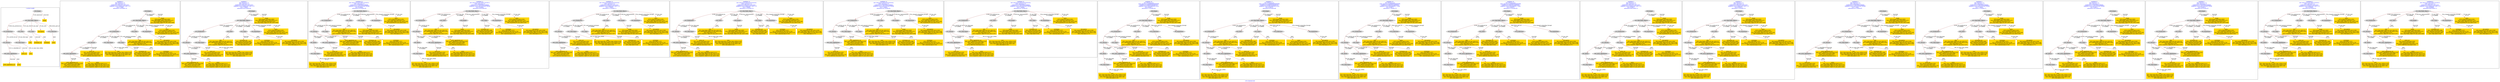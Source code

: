 digraph n0 {
fontcolor="blue"
remincross="true"
label="s16-s-hammer.xml"
subgraph cluster_0 {
label="1-correct model"
n2[style="filled",color="white",fillcolor="lightgray",label="E12_Production1"];
n3[style="filled",color="white",fillcolor="lightgray",label="E21_Person1"];
n4[style="filled",color="white",fillcolor="lightgray",label="E52_Time-Span1"];
n5[style="filled",color="white",fillcolor="lightgray",label="E82_Actor_Appellation1"];
n6[shape="plaintext",style="filled",fillcolor="gold",label="artist_uri"];
n7[style="filled",color="white",fillcolor="lightgray",label="E22_Man-Made_Object1"];
n8[style="filled",color="white",fillcolor="lightgray",label="E35_Title1"];
n9[style="filled",color="white",fillcolor="lightgray",label="E55_Type1"];
n10[shape="plaintext",style="filled",fillcolor="gold",label="description"];
n11[style="filled",color="white",fillcolor="lightgray",label="E78_Collection1"];
n12[shape="plaintext",style="filled",fillcolor="gold",label="title"];
n13[style="filled",color="white",fillcolor="lightgray",label="E38_Image1"];
n14[shape="plaintext",style="filled",fillcolor="gold",label="image"];
n15[shape="plaintext",style="filled",fillcolor="gold",label="year"];
n16[shape="plaintext",style="filled",fillcolor="gold",label="technique_uri"];
n17[shape="plaintext",style="filled",fillcolor="gold",label="technique"];
n18[shape="plaintext",style="filled",fillcolor="gold",label="name"];
n19[shape="plaintext",style="filled",fillcolor="gold",label="artist_appellation_uri"];
n20[shape="plaintext",style="filled",fillcolor="gold",label="artist"];
}
subgraph cluster_1 {
label="candidate 0\nlink coherence:1.0\nnode coherence:1.0\nconfidence:0.39415551159751827\nmapping score:0.49805183719917273\ncost:17.9988\n-precision:0.78-recall:0.78"
n22[style="filled",color="white",fillcolor="lightgray",label="E12_Production1"];
n23[style="filled",color="white",fillcolor="lightgray",label="E21_Person1"];
n24[style="filled",color="white",fillcolor="lightgray",label="E52_Time-Span2"];
n25[style="filled",color="white",fillcolor="lightgray",label="E55_Type1"];
n26[style="filled",color="white",fillcolor="lightgray",label="E82_Actor_Appellation1"];
n27[style="filled",color="white",fillcolor="lightgray",label="E22_Man-Made_Object1"];
n28[style="filled",color="white",fillcolor="lightgray",label="E35_Title1"];
n29[style="filled",color="white",fillcolor="lightgray",label="E8_Acquisition1"];
n30[style="filled",color="white",fillcolor="lightgray",label="E38_Image1"];
n31[shape="plaintext",style="filled",fillcolor="gold",label="year\n[E52_Time-Span,P82_at_some_time_within,0.418]\n[E52_Time-Span,P82a_begin_of_the_begin,0.322]\n[E52_Time-Span,P82b_end_of_the_end,0.136]\n[E35_Title,label,0.123]"];
n32[shape="plaintext",style="filled",fillcolor="gold",label="image\n[E38_Image,classLink,0.693]\n[E22_Man-Made_Object,classLink,0.137]\n[E78_Collection,classLink,0.101]\n[E22_Man-Made_Object,P3_has_note,0.069]"];
n33[shape="plaintext",style="filled",fillcolor="gold",label="name\n[E78_Collection,label,0.335]\n[E78_Collection,classLink,0.251]\n[E22_Man-Made_Object,P3_has_note,0.209]\n[E8_Acquisition,P3_has_note,0.205]"];
n34[shape="plaintext",style="filled",fillcolor="gold",label="artist_appellation_uri\n[E82_Actor_Appellation,classLink,0.535]\n[E21_Person,classLink,0.388]\n[E39_Actor,classLink,0.057]\n[E78_Collection,classLink,0.021]"];
n35[shape="plaintext",style="filled",fillcolor="gold",label="technique_uri\n[E55_Type,classLink,0.396]\n[E57_Material,classLink,0.282]\n[E74_Group,classLink,0.266]\n[E55_Type,label,0.056]"];
n36[shape="plaintext",style="filled",fillcolor="gold",label="artist_uri\n[E21_Person,classLink,0.333]\n[E39_Actor,classLink,0.285]\n[E82_Actor_Appellation,classLink,0.278]\n[E78_Collection,classLink,0.105]"];
n37[shape="plaintext",style="filled",fillcolor="gold",label="description\n[E8_Acquisition,P3_has_note,0.358]\n[E22_Man-Made_Object,P3_has_note,0.256]\n[E73_Information_Object,P3_has_note,0.209]\n[E35_Title,label,0.177]"];
n38[shape="plaintext",style="filled",fillcolor="gold",label="technique\n[E55_Type,label,0.337]\n[E12_Production,P3_has_note,0.279]\n[E29_Design_or_Procedure,P3_has_note,0.252]\n[E57_Material,label,0.132]"];
n39[shape="plaintext",style="filled",fillcolor="gold",label="artist\n[E82_Actor_Appellation,label,0.411]\n[E22_Man-Made_Object,P3_has_note,0.213]\n[E73_Information_Object,P3_has_note,0.207]\n[E33_Linguistic_Object,P3_has_note,0.169]"];
n40[shape="plaintext",style="filled",fillcolor="gold",label="title\n[E22_Man-Made_Object,P3_has_note,0.3]\n[E73_Information_Object,P3_has_note,0.261]\n[E35_Title,label,0.252]\n[E33_Linguistic_Object,P3_has_note,0.187]"];
}
subgraph cluster_2 {
label="candidate 1\nlink coherence:1.0\nnode coherence:1.0\nconfidence:0.39415551159751827\nmapping score:0.49805183719917273\ncost:17.99885\n-precision:0.83-recall:0.83"
n42[style="filled",color="white",fillcolor="lightgray",label="E12_Production1"];
n43[style="filled",color="white",fillcolor="lightgray",label="E21_Person1"];
n44[style="filled",color="white",fillcolor="lightgray",label="E52_Time-Span2"];
n45[style="filled",color="white",fillcolor="lightgray",label="E82_Actor_Appellation1"];
n46[style="filled",color="white",fillcolor="lightgray",label="E22_Man-Made_Object1"];
n47[style="filled",color="white",fillcolor="lightgray",label="E35_Title1"];
n48[style="filled",color="white",fillcolor="lightgray",label="E55_Type2"];
n49[style="filled",color="white",fillcolor="lightgray",label="E8_Acquisition1"];
n50[style="filled",color="white",fillcolor="lightgray",label="E38_Image1"];
n51[shape="plaintext",style="filled",fillcolor="gold",label="year\n[E52_Time-Span,P82_at_some_time_within,0.418]\n[E52_Time-Span,P82a_begin_of_the_begin,0.322]\n[E52_Time-Span,P82b_end_of_the_end,0.136]\n[E35_Title,label,0.123]"];
n52[shape="plaintext",style="filled",fillcolor="gold",label="image\n[E38_Image,classLink,0.693]\n[E22_Man-Made_Object,classLink,0.137]\n[E78_Collection,classLink,0.101]\n[E22_Man-Made_Object,P3_has_note,0.069]"];
n53[shape="plaintext",style="filled",fillcolor="gold",label="name\n[E78_Collection,label,0.335]\n[E78_Collection,classLink,0.251]\n[E22_Man-Made_Object,P3_has_note,0.209]\n[E8_Acquisition,P3_has_note,0.205]"];
n54[shape="plaintext",style="filled",fillcolor="gold",label="artist_appellation_uri\n[E82_Actor_Appellation,classLink,0.535]\n[E21_Person,classLink,0.388]\n[E39_Actor,classLink,0.057]\n[E78_Collection,classLink,0.021]"];
n55[shape="plaintext",style="filled",fillcolor="gold",label="artist_uri\n[E21_Person,classLink,0.333]\n[E39_Actor,classLink,0.285]\n[E82_Actor_Appellation,classLink,0.278]\n[E78_Collection,classLink,0.105]"];
n56[shape="plaintext",style="filled",fillcolor="gold",label="technique_uri\n[E55_Type,classLink,0.396]\n[E57_Material,classLink,0.282]\n[E74_Group,classLink,0.266]\n[E55_Type,label,0.056]"];
n57[shape="plaintext",style="filled",fillcolor="gold",label="description\n[E8_Acquisition,P3_has_note,0.358]\n[E22_Man-Made_Object,P3_has_note,0.256]\n[E73_Information_Object,P3_has_note,0.209]\n[E35_Title,label,0.177]"];
n58[shape="plaintext",style="filled",fillcolor="gold",label="artist\n[E82_Actor_Appellation,label,0.411]\n[E22_Man-Made_Object,P3_has_note,0.213]\n[E73_Information_Object,P3_has_note,0.207]\n[E33_Linguistic_Object,P3_has_note,0.169]"];
n59[shape="plaintext",style="filled",fillcolor="gold",label="technique\n[E55_Type,label,0.337]\n[E12_Production,P3_has_note,0.279]\n[E29_Design_or_Procedure,P3_has_note,0.252]\n[E57_Material,label,0.132]"];
n60[shape="plaintext",style="filled",fillcolor="gold",label="title\n[E22_Man-Made_Object,P3_has_note,0.3]\n[E73_Information_Object,P3_has_note,0.261]\n[E35_Title,label,0.252]\n[E33_Linguistic_Object,P3_has_note,0.187]"];
}
subgraph cluster_3 {
label="candidate 10\nlink coherence:0.9473684210526315\nnode coherence:1.0\nconfidence:0.37394568822398083\nmapping score:0.49131522940799366\ncost:18.99884\n-precision:0.53-recall:0.56"
n62[style="filled",color="white",fillcolor="lightgray",label="E12_Production1"];
n63[style="filled",color="white",fillcolor="lightgray",label="E21_Person1"];
n64[style="filled",color="white",fillcolor="lightgray",label="E55_Type1"];
n65[style="filled",color="white",fillcolor="lightgray",label="E67_Birth1"];
n66[style="filled",color="white",fillcolor="lightgray",label="E82_Actor_Appellation1"];
n67[style="filled",color="white",fillcolor="lightgray",label="E22_Man-Made_Object1"];
n68[style="filled",color="white",fillcolor="lightgray",label="E35_Title1"];
n69[style="filled",color="white",fillcolor="lightgray",label="E38_Image1"];
n70[style="filled",color="white",fillcolor="lightgray",label="E8_Acquisition1"];
n71[style="filled",color="white",fillcolor="lightgray",label="E52_Time-Span1"];
n72[shape="plaintext",style="filled",fillcolor="gold",label="image\n[E38_Image,classLink,0.693]\n[E22_Man-Made_Object,classLink,0.137]\n[E78_Collection,classLink,0.101]\n[E22_Man-Made_Object,P3_has_note,0.069]"];
n73[shape="plaintext",style="filled",fillcolor="gold",label="year\n[E52_Time-Span,P82_at_some_time_within,0.418]\n[E52_Time-Span,P82a_begin_of_the_begin,0.322]\n[E52_Time-Span,P82b_end_of_the_end,0.136]\n[E35_Title,label,0.123]"];
n74[shape="plaintext",style="filled",fillcolor="gold",label="name\n[E78_Collection,label,0.335]\n[E78_Collection,classLink,0.251]\n[E22_Man-Made_Object,P3_has_note,0.209]\n[E8_Acquisition,P3_has_note,0.205]"];
n75[shape="plaintext",style="filled",fillcolor="gold",label="artist_uri\n[E21_Person,classLink,0.333]\n[E39_Actor,classLink,0.285]\n[E82_Actor_Appellation,classLink,0.278]\n[E78_Collection,classLink,0.105]"];
n76[shape="plaintext",style="filled",fillcolor="gold",label="technique_uri\n[E55_Type,classLink,0.396]\n[E57_Material,classLink,0.282]\n[E74_Group,classLink,0.266]\n[E55_Type,label,0.056]"];
n77[shape="plaintext",style="filled",fillcolor="gold",label="artist_appellation_uri\n[E82_Actor_Appellation,classLink,0.535]\n[E21_Person,classLink,0.388]\n[E39_Actor,classLink,0.057]\n[E78_Collection,classLink,0.021]"];
n78[shape="plaintext",style="filled",fillcolor="gold",label="description\n[E8_Acquisition,P3_has_note,0.358]\n[E22_Man-Made_Object,P3_has_note,0.256]\n[E73_Information_Object,P3_has_note,0.209]\n[E35_Title,label,0.177]"];
n79[shape="plaintext",style="filled",fillcolor="gold",label="technique\n[E55_Type,label,0.337]\n[E12_Production,P3_has_note,0.279]\n[E29_Design_or_Procedure,P3_has_note,0.252]\n[E57_Material,label,0.132]"];
n80[shape="plaintext",style="filled",fillcolor="gold",label="artist\n[E82_Actor_Appellation,label,0.411]\n[E22_Man-Made_Object,P3_has_note,0.213]\n[E73_Information_Object,P3_has_note,0.207]\n[E33_Linguistic_Object,P3_has_note,0.169]"];
n81[shape="plaintext",style="filled",fillcolor="gold",label="title\n[E22_Man-Made_Object,P3_has_note,0.3]\n[E73_Information_Object,P3_has_note,0.261]\n[E35_Title,label,0.252]\n[E33_Linguistic_Object,P3_has_note,0.187]"];
}
subgraph cluster_4 {
label="candidate 11\nlink coherence:0.9473684210526315\nnode coherence:1.0\nconfidence:0.37394568822398083\nmapping score:0.49131522940799366\ncost:18.99889\n-precision:0.58-recall:0.61"
n83[style="filled",color="white",fillcolor="lightgray",label="E12_Production1"];
n84[style="filled",color="white",fillcolor="lightgray",label="E21_Person1"];
n85[style="filled",color="white",fillcolor="lightgray",label="E67_Birth1"];
n86[style="filled",color="white",fillcolor="lightgray",label="E82_Actor_Appellation1"];
n87[style="filled",color="white",fillcolor="lightgray",label="E22_Man-Made_Object1"];
n88[style="filled",color="white",fillcolor="lightgray",label="E35_Title1"];
n89[style="filled",color="white",fillcolor="lightgray",label="E38_Image1"];
n90[style="filled",color="white",fillcolor="lightgray",label="E55_Type2"];
n91[style="filled",color="white",fillcolor="lightgray",label="E8_Acquisition1"];
n92[style="filled",color="white",fillcolor="lightgray",label="E52_Time-Span1"];
n93[shape="plaintext",style="filled",fillcolor="gold",label="image\n[E38_Image,classLink,0.693]\n[E22_Man-Made_Object,classLink,0.137]\n[E78_Collection,classLink,0.101]\n[E22_Man-Made_Object,P3_has_note,0.069]"];
n94[shape="plaintext",style="filled",fillcolor="gold",label="year\n[E52_Time-Span,P82_at_some_time_within,0.418]\n[E52_Time-Span,P82a_begin_of_the_begin,0.322]\n[E52_Time-Span,P82b_end_of_the_end,0.136]\n[E35_Title,label,0.123]"];
n95[shape="plaintext",style="filled",fillcolor="gold",label="name\n[E78_Collection,label,0.335]\n[E78_Collection,classLink,0.251]\n[E22_Man-Made_Object,P3_has_note,0.209]\n[E8_Acquisition,P3_has_note,0.205]"];
n96[shape="plaintext",style="filled",fillcolor="gold",label="artist_uri\n[E21_Person,classLink,0.333]\n[E39_Actor,classLink,0.285]\n[E82_Actor_Appellation,classLink,0.278]\n[E78_Collection,classLink,0.105]"];
n97[shape="plaintext",style="filled",fillcolor="gold",label="artist_appellation_uri\n[E82_Actor_Appellation,classLink,0.535]\n[E21_Person,classLink,0.388]\n[E39_Actor,classLink,0.057]\n[E78_Collection,classLink,0.021]"];
n98[shape="plaintext",style="filled",fillcolor="gold",label="technique_uri\n[E55_Type,classLink,0.396]\n[E57_Material,classLink,0.282]\n[E74_Group,classLink,0.266]\n[E55_Type,label,0.056]"];
n99[shape="plaintext",style="filled",fillcolor="gold",label="description\n[E8_Acquisition,P3_has_note,0.358]\n[E22_Man-Made_Object,P3_has_note,0.256]\n[E73_Information_Object,P3_has_note,0.209]\n[E35_Title,label,0.177]"];
n100[shape="plaintext",style="filled",fillcolor="gold",label="artist\n[E82_Actor_Appellation,label,0.411]\n[E22_Man-Made_Object,P3_has_note,0.213]\n[E73_Information_Object,P3_has_note,0.207]\n[E33_Linguistic_Object,P3_has_note,0.169]"];
n101[shape="plaintext",style="filled",fillcolor="gold",label="technique\n[E55_Type,label,0.337]\n[E12_Production,P3_has_note,0.279]\n[E29_Design_or_Procedure,P3_has_note,0.252]\n[E57_Material,label,0.132]"];
n102[shape="plaintext",style="filled",fillcolor="gold",label="title\n[E22_Man-Made_Object,P3_has_note,0.3]\n[E73_Information_Object,P3_has_note,0.261]\n[E35_Title,label,0.252]\n[E33_Linguistic_Object,P3_has_note,0.187]"];
}
subgraph cluster_5 {
label="candidate 12\nlink coherence:0.9444444444444444\nnode coherence:1.0\nconfidence:0.39415551159751827\nmapping score:0.49805183719917273\ncost:17.99893\n-precision:0.72-recall:0.72"
n104[style="filled",color="white",fillcolor="lightgray",label="E12_Production1"];
n105[style="filled",color="white",fillcolor="lightgray",label="E21_Person1"];
n106[style="filled",color="white",fillcolor="lightgray",label="E52_Time-Span2"];
n107[style="filled",color="white",fillcolor="lightgray",label="E55_Type1"];
n108[style="filled",color="white",fillcolor="lightgray",label="E82_Actor_Appellation1"];
n109[style="filled",color="white",fillcolor="lightgray",label="E22_Man-Made_Object1"];
n110[style="filled",color="white",fillcolor="lightgray",label="E35_Title1"];
n111[style="filled",color="white",fillcolor="lightgray",label="E38_Image1"];
n112[style="filled",color="white",fillcolor="lightgray",label="E8_Acquisition1"];
n113[shape="plaintext",style="filled",fillcolor="gold",label="year\n[E52_Time-Span,P82_at_some_time_within,0.418]\n[E52_Time-Span,P82a_begin_of_the_begin,0.322]\n[E52_Time-Span,P82b_end_of_the_end,0.136]\n[E35_Title,label,0.123]"];
n114[shape="plaintext",style="filled",fillcolor="gold",label="image\n[E38_Image,classLink,0.693]\n[E22_Man-Made_Object,classLink,0.137]\n[E78_Collection,classLink,0.101]\n[E22_Man-Made_Object,P3_has_note,0.069]"];
n115[shape="plaintext",style="filled",fillcolor="gold",label="name\n[E78_Collection,label,0.335]\n[E78_Collection,classLink,0.251]\n[E22_Man-Made_Object,P3_has_note,0.209]\n[E8_Acquisition,P3_has_note,0.205]"];
n116[shape="plaintext",style="filled",fillcolor="gold",label="artist_appellation_uri\n[E82_Actor_Appellation,classLink,0.535]\n[E21_Person,classLink,0.388]\n[E39_Actor,classLink,0.057]\n[E78_Collection,classLink,0.021]"];
n117[shape="plaintext",style="filled",fillcolor="gold",label="technique_uri\n[E55_Type,classLink,0.396]\n[E57_Material,classLink,0.282]\n[E74_Group,classLink,0.266]\n[E55_Type,label,0.056]"];
n118[shape="plaintext",style="filled",fillcolor="gold",label="artist_uri\n[E21_Person,classLink,0.333]\n[E39_Actor,classLink,0.285]\n[E82_Actor_Appellation,classLink,0.278]\n[E78_Collection,classLink,0.105]"];
n119[shape="plaintext",style="filled",fillcolor="gold",label="description\n[E8_Acquisition,P3_has_note,0.358]\n[E22_Man-Made_Object,P3_has_note,0.256]\n[E73_Information_Object,P3_has_note,0.209]\n[E35_Title,label,0.177]"];
n120[shape="plaintext",style="filled",fillcolor="gold",label="technique\n[E55_Type,label,0.337]\n[E12_Production,P3_has_note,0.279]\n[E29_Design_or_Procedure,P3_has_note,0.252]\n[E57_Material,label,0.132]"];
n121[shape="plaintext",style="filled",fillcolor="gold",label="artist\n[E82_Actor_Appellation,label,0.411]\n[E22_Man-Made_Object,P3_has_note,0.213]\n[E73_Information_Object,P3_has_note,0.207]\n[E33_Linguistic_Object,P3_has_note,0.169]"];
n122[shape="plaintext",style="filled",fillcolor="gold",label="title\n[E22_Man-Made_Object,P3_has_note,0.3]\n[E73_Information_Object,P3_has_note,0.261]\n[E35_Title,label,0.252]\n[E33_Linguistic_Object,P3_has_note,0.187]"];
}
subgraph cluster_6 {
label="candidate 13\nlink coherence:0.9444444444444444\nnode coherence:1.0\nconfidence:0.39415551159751827\nmapping score:0.49805183719917273\ncost:17.99898\n-precision:0.78-recall:0.78"
n124[style="filled",color="white",fillcolor="lightgray",label="E12_Production1"];
n125[style="filled",color="white",fillcolor="lightgray",label="E21_Person1"];
n126[style="filled",color="white",fillcolor="lightgray",label="E52_Time-Span2"];
n127[style="filled",color="white",fillcolor="lightgray",label="E82_Actor_Appellation1"];
n128[style="filled",color="white",fillcolor="lightgray",label="E22_Man-Made_Object1"];
n129[style="filled",color="white",fillcolor="lightgray",label="E35_Title1"];
n130[style="filled",color="white",fillcolor="lightgray",label="E38_Image1"];
n131[style="filled",color="white",fillcolor="lightgray",label="E55_Type2"];
n132[style="filled",color="white",fillcolor="lightgray",label="E8_Acquisition1"];
n133[shape="plaintext",style="filled",fillcolor="gold",label="year\n[E52_Time-Span,P82_at_some_time_within,0.418]\n[E52_Time-Span,P82a_begin_of_the_begin,0.322]\n[E52_Time-Span,P82b_end_of_the_end,0.136]\n[E35_Title,label,0.123]"];
n134[shape="plaintext",style="filled",fillcolor="gold",label="image\n[E38_Image,classLink,0.693]\n[E22_Man-Made_Object,classLink,0.137]\n[E78_Collection,classLink,0.101]\n[E22_Man-Made_Object,P3_has_note,0.069]"];
n135[shape="plaintext",style="filled",fillcolor="gold",label="name\n[E78_Collection,label,0.335]\n[E78_Collection,classLink,0.251]\n[E22_Man-Made_Object,P3_has_note,0.209]\n[E8_Acquisition,P3_has_note,0.205]"];
n136[shape="plaintext",style="filled",fillcolor="gold",label="artist_appellation_uri\n[E82_Actor_Appellation,classLink,0.535]\n[E21_Person,classLink,0.388]\n[E39_Actor,classLink,0.057]\n[E78_Collection,classLink,0.021]"];
n137[shape="plaintext",style="filled",fillcolor="gold",label="artist_uri\n[E21_Person,classLink,0.333]\n[E39_Actor,classLink,0.285]\n[E82_Actor_Appellation,classLink,0.278]\n[E78_Collection,classLink,0.105]"];
n138[shape="plaintext",style="filled",fillcolor="gold",label="technique_uri\n[E55_Type,classLink,0.396]\n[E57_Material,classLink,0.282]\n[E74_Group,classLink,0.266]\n[E55_Type,label,0.056]"];
n139[shape="plaintext",style="filled",fillcolor="gold",label="description\n[E8_Acquisition,P3_has_note,0.358]\n[E22_Man-Made_Object,P3_has_note,0.256]\n[E73_Information_Object,P3_has_note,0.209]\n[E35_Title,label,0.177]"];
n140[shape="plaintext",style="filled",fillcolor="gold",label="artist\n[E82_Actor_Appellation,label,0.411]\n[E22_Man-Made_Object,P3_has_note,0.213]\n[E73_Information_Object,P3_has_note,0.207]\n[E33_Linguistic_Object,P3_has_note,0.169]"];
n141[shape="plaintext",style="filled",fillcolor="gold",label="technique\n[E55_Type,label,0.337]\n[E12_Production,P3_has_note,0.279]\n[E29_Design_or_Procedure,P3_has_note,0.252]\n[E57_Material,label,0.132]"];
n142[shape="plaintext",style="filled",fillcolor="gold",label="title\n[E22_Man-Made_Object,P3_has_note,0.3]\n[E73_Information_Object,P3_has_note,0.261]\n[E35_Title,label,0.252]\n[E33_Linguistic_Object,P3_has_note,0.187]"];
}
subgraph cluster_7 {
label="candidate 14\nlink coherence:0.9444444444444444\nnode coherence:1.0\nconfidence:0.37394568822398083\nmapping score:0.49131522940799366\ncost:17.99893\n-precision:0.61-recall:0.61"
n144[style="filled",color="white",fillcolor="lightgray",label="E12_Production1"];
n145[style="filled",color="white",fillcolor="lightgray",label="E21_Person1"];
n146[style="filled",color="white",fillcolor="lightgray",label="E52_Time-Span2"];
n147[style="filled",color="white",fillcolor="lightgray",label="E55_Type1"];
n148[style="filled",color="white",fillcolor="lightgray",label="E82_Actor_Appellation1"];
n149[style="filled",color="white",fillcolor="lightgray",label="E22_Man-Made_Object1"];
n150[style="filled",color="white",fillcolor="lightgray",label="E35_Title1"];
n151[style="filled",color="white",fillcolor="lightgray",label="E38_Image1"];
n152[style="filled",color="white",fillcolor="lightgray",label="E8_Acquisition1"];
n153[shape="plaintext",style="filled",fillcolor="gold",label="year\n[E52_Time-Span,P82_at_some_time_within,0.418]\n[E52_Time-Span,P82a_begin_of_the_begin,0.322]\n[E52_Time-Span,P82b_end_of_the_end,0.136]\n[E35_Title,label,0.123]"];
n154[shape="plaintext",style="filled",fillcolor="gold",label="image\n[E38_Image,classLink,0.693]\n[E22_Man-Made_Object,classLink,0.137]\n[E78_Collection,classLink,0.101]\n[E22_Man-Made_Object,P3_has_note,0.069]"];
n155[shape="plaintext",style="filled",fillcolor="gold",label="name\n[E78_Collection,label,0.335]\n[E78_Collection,classLink,0.251]\n[E22_Man-Made_Object,P3_has_note,0.209]\n[E8_Acquisition,P3_has_note,0.205]"];
n156[shape="plaintext",style="filled",fillcolor="gold",label="artist_uri\n[E21_Person,classLink,0.333]\n[E39_Actor,classLink,0.285]\n[E82_Actor_Appellation,classLink,0.278]\n[E78_Collection,classLink,0.105]"];
n157[shape="plaintext",style="filled",fillcolor="gold",label="technique_uri\n[E55_Type,classLink,0.396]\n[E57_Material,classLink,0.282]\n[E74_Group,classLink,0.266]\n[E55_Type,label,0.056]"];
n158[shape="plaintext",style="filled",fillcolor="gold",label="artist_appellation_uri\n[E82_Actor_Appellation,classLink,0.535]\n[E21_Person,classLink,0.388]\n[E39_Actor,classLink,0.057]\n[E78_Collection,classLink,0.021]"];
n159[shape="plaintext",style="filled",fillcolor="gold",label="description\n[E8_Acquisition,P3_has_note,0.358]\n[E22_Man-Made_Object,P3_has_note,0.256]\n[E73_Information_Object,P3_has_note,0.209]\n[E35_Title,label,0.177]"];
n160[shape="plaintext",style="filled",fillcolor="gold",label="technique\n[E55_Type,label,0.337]\n[E12_Production,P3_has_note,0.279]\n[E29_Design_or_Procedure,P3_has_note,0.252]\n[E57_Material,label,0.132]"];
n161[shape="plaintext",style="filled",fillcolor="gold",label="artist\n[E82_Actor_Appellation,label,0.411]\n[E22_Man-Made_Object,P3_has_note,0.213]\n[E73_Information_Object,P3_has_note,0.207]\n[E33_Linguistic_Object,P3_has_note,0.169]"];
n162[shape="plaintext",style="filled",fillcolor="gold",label="title\n[E22_Man-Made_Object,P3_has_note,0.3]\n[E73_Information_Object,P3_has_note,0.261]\n[E35_Title,label,0.252]\n[E33_Linguistic_Object,P3_has_note,0.187]"];
}
subgraph cluster_8 {
label="candidate 15\nlink coherence:0.9444444444444444\nnode coherence:1.0\nconfidence:0.37394568822398083\nmapping score:0.49131522940799366\ncost:17.99898\n-precision:0.67-recall:0.67"
n164[style="filled",color="white",fillcolor="lightgray",label="E12_Production1"];
n165[style="filled",color="white",fillcolor="lightgray",label="E21_Person1"];
n166[style="filled",color="white",fillcolor="lightgray",label="E52_Time-Span2"];
n167[style="filled",color="white",fillcolor="lightgray",label="E82_Actor_Appellation1"];
n168[style="filled",color="white",fillcolor="lightgray",label="E22_Man-Made_Object1"];
n169[style="filled",color="white",fillcolor="lightgray",label="E35_Title1"];
n170[style="filled",color="white",fillcolor="lightgray",label="E38_Image1"];
n171[style="filled",color="white",fillcolor="lightgray",label="E55_Type2"];
n172[style="filled",color="white",fillcolor="lightgray",label="E8_Acquisition1"];
n173[shape="plaintext",style="filled",fillcolor="gold",label="year\n[E52_Time-Span,P82_at_some_time_within,0.418]\n[E52_Time-Span,P82a_begin_of_the_begin,0.322]\n[E52_Time-Span,P82b_end_of_the_end,0.136]\n[E35_Title,label,0.123]"];
n174[shape="plaintext",style="filled",fillcolor="gold",label="image\n[E38_Image,classLink,0.693]\n[E22_Man-Made_Object,classLink,0.137]\n[E78_Collection,classLink,0.101]\n[E22_Man-Made_Object,P3_has_note,0.069]"];
n175[shape="plaintext",style="filled",fillcolor="gold",label="name\n[E78_Collection,label,0.335]\n[E78_Collection,classLink,0.251]\n[E22_Man-Made_Object,P3_has_note,0.209]\n[E8_Acquisition,P3_has_note,0.205]"];
n176[shape="plaintext",style="filled",fillcolor="gold",label="artist_uri\n[E21_Person,classLink,0.333]\n[E39_Actor,classLink,0.285]\n[E82_Actor_Appellation,classLink,0.278]\n[E78_Collection,classLink,0.105]"];
n177[shape="plaintext",style="filled",fillcolor="gold",label="artist_appellation_uri\n[E82_Actor_Appellation,classLink,0.535]\n[E21_Person,classLink,0.388]\n[E39_Actor,classLink,0.057]\n[E78_Collection,classLink,0.021]"];
n178[shape="plaintext",style="filled",fillcolor="gold",label="technique_uri\n[E55_Type,classLink,0.396]\n[E57_Material,classLink,0.282]\n[E74_Group,classLink,0.266]\n[E55_Type,label,0.056]"];
n179[shape="plaintext",style="filled",fillcolor="gold",label="description\n[E8_Acquisition,P3_has_note,0.358]\n[E22_Man-Made_Object,P3_has_note,0.256]\n[E73_Information_Object,P3_has_note,0.209]\n[E35_Title,label,0.177]"];
n180[shape="plaintext",style="filled",fillcolor="gold",label="artist\n[E82_Actor_Appellation,label,0.411]\n[E22_Man-Made_Object,P3_has_note,0.213]\n[E73_Information_Object,P3_has_note,0.207]\n[E33_Linguistic_Object,P3_has_note,0.169]"];
n181[shape="plaintext",style="filled",fillcolor="gold",label="technique\n[E55_Type,label,0.337]\n[E12_Production,P3_has_note,0.279]\n[E29_Design_or_Procedure,P3_has_note,0.252]\n[E57_Material,label,0.132]"];
n182[shape="plaintext",style="filled",fillcolor="gold",label="title\n[E22_Man-Made_Object,P3_has_note,0.3]\n[E73_Information_Object,P3_has_note,0.261]\n[E35_Title,label,0.252]\n[E33_Linguistic_Object,P3_has_note,0.187]"];
}
subgraph cluster_9 {
label="candidate 16\nlink coherence:0.9\nnode coherence:0.8888888888888888\nconfidence:0.40680303383397237\nmapping score:0.4652306409076204\ncost:19.99871\n-precision:0.75-recall:0.83"
n184[style="filled",color="white",fillcolor="lightgray",label="E12_Production1"];
n185[style="filled",color="white",fillcolor="lightgray",label="E21_Person1"];
n186[style="filled",color="white",fillcolor="lightgray",label="E55_Type1"];
n187[style="filled",color="white",fillcolor="lightgray",label="E67_Birth1"];
n188[style="filled",color="white",fillcolor="lightgray",label="E82_Actor_Appellation1"];
n189[style="filled",color="white",fillcolor="lightgray",label="E22_Man-Made_Object1"];
n190[style="filled",color="white",fillcolor="lightgray",label="E35_Title1"];
n191[style="filled",color="white",fillcolor="lightgray",label="E78_Collection1"];
n192[style="filled",color="white",fillcolor="lightgray",label="E8_Acquisition1"];
n193[style="filled",color="white",fillcolor="lightgray",label="E38_Image1"];
n194[style="filled",color="white",fillcolor="lightgray",label="E52_Time-Span1"];
n195[shape="plaintext",style="filled",fillcolor="gold",label="name\n[E78_Collection,label,0.335]\n[E78_Collection,classLink,0.251]\n[E22_Man-Made_Object,P3_has_note,0.209]\n[E8_Acquisition,P3_has_note,0.205]"];
n196[shape="plaintext",style="filled",fillcolor="gold",label="image\n[E38_Image,classLink,0.693]\n[E22_Man-Made_Object,classLink,0.137]\n[E78_Collection,classLink,0.101]\n[E22_Man-Made_Object,P3_has_note,0.069]"];
n197[shape="plaintext",style="filled",fillcolor="gold",label="year\n[E52_Time-Span,P82_at_some_time_within,0.418]\n[E52_Time-Span,P82a_begin_of_the_begin,0.322]\n[E52_Time-Span,P82b_end_of_the_end,0.136]\n[E35_Title,label,0.123]"];
n198[shape="plaintext",style="filled",fillcolor="gold",label="artist_appellation_uri\n[E82_Actor_Appellation,classLink,0.535]\n[E21_Person,classLink,0.388]\n[E39_Actor,classLink,0.057]\n[E78_Collection,classLink,0.021]"];
n199[shape="plaintext",style="filled",fillcolor="gold",label="technique_uri\n[E55_Type,classLink,0.396]\n[E57_Material,classLink,0.282]\n[E74_Group,classLink,0.266]\n[E55_Type,label,0.056]"];
n200[shape="plaintext",style="filled",fillcolor="gold",label="artist_uri\n[E21_Person,classLink,0.333]\n[E39_Actor,classLink,0.285]\n[E82_Actor_Appellation,classLink,0.278]\n[E78_Collection,classLink,0.105]"];
n201[shape="plaintext",style="filled",fillcolor="gold",label="description\n[E8_Acquisition,P3_has_note,0.358]\n[E22_Man-Made_Object,P3_has_note,0.256]\n[E73_Information_Object,P3_has_note,0.209]\n[E35_Title,label,0.177]"];
n202[shape="plaintext",style="filled",fillcolor="gold",label="technique\n[E55_Type,label,0.337]\n[E12_Production,P3_has_note,0.279]\n[E29_Design_or_Procedure,P3_has_note,0.252]\n[E57_Material,label,0.132]"];
n203[shape="plaintext",style="filled",fillcolor="gold",label="artist\n[E82_Actor_Appellation,label,0.411]\n[E22_Man-Made_Object,P3_has_note,0.213]\n[E73_Information_Object,P3_has_note,0.207]\n[E33_Linguistic_Object,P3_has_note,0.169]"];
n204[shape="plaintext",style="filled",fillcolor="gold",label="title\n[E22_Man-Made_Object,P3_has_note,0.3]\n[E73_Information_Object,P3_has_note,0.261]\n[E35_Title,label,0.252]\n[E33_Linguistic_Object,P3_has_note,0.187]"];
}
subgraph cluster_10 {
label="candidate 17\nlink coherence:0.9\nnode coherence:0.8888888888888888\nconfidence:0.40680303383397237\nmapping score:0.4652306409076204\ncost:19.99876\n-precision:0.8-recall:0.89"
n206[style="filled",color="white",fillcolor="lightgray",label="E12_Production1"];
n207[style="filled",color="white",fillcolor="lightgray",label="E21_Person1"];
n208[style="filled",color="white",fillcolor="lightgray",label="E67_Birth1"];
n209[style="filled",color="white",fillcolor="lightgray",label="E82_Actor_Appellation1"];
n210[style="filled",color="white",fillcolor="lightgray",label="E22_Man-Made_Object1"];
n211[style="filled",color="white",fillcolor="lightgray",label="E35_Title1"];
n212[style="filled",color="white",fillcolor="lightgray",label="E55_Type2"];
n213[style="filled",color="white",fillcolor="lightgray",label="E78_Collection1"];
n214[style="filled",color="white",fillcolor="lightgray",label="E8_Acquisition1"];
n215[style="filled",color="white",fillcolor="lightgray",label="E38_Image1"];
n216[style="filled",color="white",fillcolor="lightgray",label="E52_Time-Span1"];
n217[shape="plaintext",style="filled",fillcolor="gold",label="name\n[E78_Collection,label,0.335]\n[E78_Collection,classLink,0.251]\n[E22_Man-Made_Object,P3_has_note,0.209]\n[E8_Acquisition,P3_has_note,0.205]"];
n218[shape="plaintext",style="filled",fillcolor="gold",label="image\n[E38_Image,classLink,0.693]\n[E22_Man-Made_Object,classLink,0.137]\n[E78_Collection,classLink,0.101]\n[E22_Man-Made_Object,P3_has_note,0.069]"];
n219[shape="plaintext",style="filled",fillcolor="gold",label="year\n[E52_Time-Span,P82_at_some_time_within,0.418]\n[E52_Time-Span,P82a_begin_of_the_begin,0.322]\n[E52_Time-Span,P82b_end_of_the_end,0.136]\n[E35_Title,label,0.123]"];
n220[shape="plaintext",style="filled",fillcolor="gold",label="artist_appellation_uri\n[E82_Actor_Appellation,classLink,0.535]\n[E21_Person,classLink,0.388]\n[E39_Actor,classLink,0.057]\n[E78_Collection,classLink,0.021]"];
n221[shape="plaintext",style="filled",fillcolor="gold",label="artist_uri\n[E21_Person,classLink,0.333]\n[E39_Actor,classLink,0.285]\n[E82_Actor_Appellation,classLink,0.278]\n[E78_Collection,classLink,0.105]"];
n222[shape="plaintext",style="filled",fillcolor="gold",label="technique_uri\n[E55_Type,classLink,0.396]\n[E57_Material,classLink,0.282]\n[E74_Group,classLink,0.266]\n[E55_Type,label,0.056]"];
n223[shape="plaintext",style="filled",fillcolor="gold",label="description\n[E8_Acquisition,P3_has_note,0.358]\n[E22_Man-Made_Object,P3_has_note,0.256]\n[E73_Information_Object,P3_has_note,0.209]\n[E35_Title,label,0.177]"];
n224[shape="plaintext",style="filled",fillcolor="gold",label="artist\n[E82_Actor_Appellation,label,0.411]\n[E22_Man-Made_Object,P3_has_note,0.213]\n[E73_Information_Object,P3_has_note,0.207]\n[E33_Linguistic_Object,P3_has_note,0.169]"];
n225[shape="plaintext",style="filled",fillcolor="gold",label="technique\n[E55_Type,label,0.337]\n[E12_Production,P3_has_note,0.279]\n[E29_Design_or_Procedure,P3_has_note,0.252]\n[E57_Material,label,0.132]"];
n226[shape="plaintext",style="filled",fillcolor="gold",label="title\n[E22_Man-Made_Object,P3_has_note,0.3]\n[E73_Information_Object,P3_has_note,0.261]\n[E35_Title,label,0.252]\n[E33_Linguistic_Object,P3_has_note,0.187]"];
}
subgraph cluster_11 {
label="candidate 18\nlink coherence:0.9\nnode coherence:0.8888888888888888\nconfidence:0.3984283154638203\nmapping score:0.4624390681175698\ncost:19.99871\n-precision:0.7-recall:0.78"
n228[style="filled",color="white",fillcolor="lightgray",label="E12_Production1"];
n229[style="filled",color="white",fillcolor="lightgray",label="E21_Person1"];
n230[style="filled",color="white",fillcolor="lightgray",label="E55_Type1"];
n231[style="filled",color="white",fillcolor="lightgray",label="E67_Birth1"];
n232[style="filled",color="white",fillcolor="lightgray",label="E82_Actor_Appellation1"];
n233[style="filled",color="white",fillcolor="lightgray",label="E22_Man-Made_Object1"];
n234[style="filled",color="white",fillcolor="lightgray",label="E35_Title1"];
n235[style="filled",color="white",fillcolor="lightgray",label="E78_Collection1"];
n236[style="filled",color="white",fillcolor="lightgray",label="E8_Acquisition1"];
n237[style="filled",color="white",fillcolor="lightgray",label="E38_Image1"];
n238[style="filled",color="white",fillcolor="lightgray",label="E52_Time-Span1"];
n239[shape="plaintext",style="filled",fillcolor="gold",label="name\n[E78_Collection,label,0.335]\n[E78_Collection,classLink,0.251]\n[E22_Man-Made_Object,P3_has_note,0.209]\n[E8_Acquisition,P3_has_note,0.205]"];
n240[shape="plaintext",style="filled",fillcolor="gold",label="image\n[E38_Image,classLink,0.693]\n[E22_Man-Made_Object,classLink,0.137]\n[E78_Collection,classLink,0.101]\n[E22_Man-Made_Object,P3_has_note,0.069]"];
n241[shape="plaintext",style="filled",fillcolor="gold",label="year\n[E52_Time-Span,P82_at_some_time_within,0.418]\n[E52_Time-Span,P82a_begin_of_the_begin,0.322]\n[E52_Time-Span,P82b_end_of_the_end,0.136]\n[E35_Title,label,0.123]"];
n242[shape="plaintext",style="filled",fillcolor="gold",label="artist_appellation_uri\n[E82_Actor_Appellation,classLink,0.535]\n[E21_Person,classLink,0.388]\n[E39_Actor,classLink,0.057]\n[E78_Collection,classLink,0.021]"];
n243[shape="plaintext",style="filled",fillcolor="gold",label="technique_uri\n[E55_Type,classLink,0.396]\n[E57_Material,classLink,0.282]\n[E74_Group,classLink,0.266]\n[E55_Type,label,0.056]"];
n244[shape="plaintext",style="filled",fillcolor="gold",label="artist_uri\n[E21_Person,classLink,0.333]\n[E39_Actor,classLink,0.285]\n[E82_Actor_Appellation,classLink,0.278]\n[E78_Collection,classLink,0.105]"];
n245[shape="plaintext",style="filled",fillcolor="gold",label="description\n[E8_Acquisition,P3_has_note,0.358]\n[E22_Man-Made_Object,P3_has_note,0.256]\n[E73_Information_Object,P3_has_note,0.209]\n[E35_Title,label,0.177]"];
n246[shape="plaintext",style="filled",fillcolor="gold",label="technique\n[E55_Type,label,0.337]\n[E12_Production,P3_has_note,0.279]\n[E29_Design_or_Procedure,P3_has_note,0.252]\n[E57_Material,label,0.132]"];
n247[shape="plaintext",style="filled",fillcolor="gold",label="artist\n[E82_Actor_Appellation,label,0.411]\n[E22_Man-Made_Object,P3_has_note,0.213]\n[E73_Information_Object,P3_has_note,0.207]\n[E33_Linguistic_Object,P3_has_note,0.169]"];
n248[shape="plaintext",style="filled",fillcolor="gold",label="title\n[E22_Man-Made_Object,P3_has_note,0.3]\n[E73_Information_Object,P3_has_note,0.261]\n[E35_Title,label,0.252]\n[E33_Linguistic_Object,P3_has_note,0.187]"];
}
subgraph cluster_12 {
label="candidate 19\nlink coherence:0.9\nnode coherence:0.8888888888888888\nconfidence:0.3984283154638203\nmapping score:0.4624390681175698\ncost:19.99876\n-precision:0.75-recall:0.83"
n250[style="filled",color="white",fillcolor="lightgray",label="E12_Production1"];
n251[style="filled",color="white",fillcolor="lightgray",label="E21_Person1"];
n252[style="filled",color="white",fillcolor="lightgray",label="E67_Birth1"];
n253[style="filled",color="white",fillcolor="lightgray",label="E82_Actor_Appellation1"];
n254[style="filled",color="white",fillcolor="lightgray",label="E22_Man-Made_Object1"];
n255[style="filled",color="white",fillcolor="lightgray",label="E35_Title1"];
n256[style="filled",color="white",fillcolor="lightgray",label="E55_Type2"];
n257[style="filled",color="white",fillcolor="lightgray",label="E78_Collection1"];
n258[style="filled",color="white",fillcolor="lightgray",label="E8_Acquisition1"];
n259[style="filled",color="white",fillcolor="lightgray",label="E38_Image1"];
n260[style="filled",color="white",fillcolor="lightgray",label="E52_Time-Span1"];
n261[shape="plaintext",style="filled",fillcolor="gold",label="name\n[E78_Collection,label,0.335]\n[E78_Collection,classLink,0.251]\n[E22_Man-Made_Object,P3_has_note,0.209]\n[E8_Acquisition,P3_has_note,0.205]"];
n262[shape="plaintext",style="filled",fillcolor="gold",label="image\n[E38_Image,classLink,0.693]\n[E22_Man-Made_Object,classLink,0.137]\n[E78_Collection,classLink,0.101]\n[E22_Man-Made_Object,P3_has_note,0.069]"];
n263[shape="plaintext",style="filled",fillcolor="gold",label="year\n[E52_Time-Span,P82_at_some_time_within,0.418]\n[E52_Time-Span,P82a_begin_of_the_begin,0.322]\n[E52_Time-Span,P82b_end_of_the_end,0.136]\n[E35_Title,label,0.123]"];
n264[shape="plaintext",style="filled",fillcolor="gold",label="artist_appellation_uri\n[E82_Actor_Appellation,classLink,0.535]\n[E21_Person,classLink,0.388]\n[E39_Actor,classLink,0.057]\n[E78_Collection,classLink,0.021]"];
n265[shape="plaintext",style="filled",fillcolor="gold",label="artist_uri\n[E21_Person,classLink,0.333]\n[E39_Actor,classLink,0.285]\n[E82_Actor_Appellation,classLink,0.278]\n[E78_Collection,classLink,0.105]"];
n266[shape="plaintext",style="filled",fillcolor="gold",label="technique_uri\n[E55_Type,classLink,0.396]\n[E57_Material,classLink,0.282]\n[E74_Group,classLink,0.266]\n[E55_Type,label,0.056]"];
n267[shape="plaintext",style="filled",fillcolor="gold",label="description\n[E8_Acquisition,P3_has_note,0.358]\n[E22_Man-Made_Object,P3_has_note,0.256]\n[E73_Information_Object,P3_has_note,0.209]\n[E35_Title,label,0.177]"];
n268[shape="plaintext",style="filled",fillcolor="gold",label="artist\n[E82_Actor_Appellation,label,0.411]\n[E22_Man-Made_Object,P3_has_note,0.213]\n[E73_Information_Object,P3_has_note,0.207]\n[E33_Linguistic_Object,P3_has_note,0.169]"];
n269[shape="plaintext",style="filled",fillcolor="gold",label="technique\n[E55_Type,label,0.337]\n[E12_Production,P3_has_note,0.279]\n[E29_Design_or_Procedure,P3_has_note,0.252]\n[E57_Material,label,0.132]"];
n270[shape="plaintext",style="filled",fillcolor="gold",label="title\n[E22_Man-Made_Object,P3_has_note,0.3]\n[E73_Information_Object,P3_has_note,0.261]\n[E35_Title,label,0.252]\n[E33_Linguistic_Object,P3_has_note,0.187]"];
}
subgraph cluster_13 {
label="candidate 2\nlink coherence:1.0\nnode coherence:1.0\nconfidence:0.39415551159751827\nmapping score:0.49805183719917273\ncost:18.99871\n-precision:0.68-recall:0.72"
n272[style="filled",color="white",fillcolor="lightgray",label="E12_Production1"];
n273[style="filled",color="white",fillcolor="lightgray",label="E21_Person1"];
n274[style="filled",color="white",fillcolor="lightgray",label="E55_Type1"];
n275[style="filled",color="white",fillcolor="lightgray",label="E67_Birth1"];
n276[style="filled",color="white",fillcolor="lightgray",label="E82_Actor_Appellation1"];
n277[style="filled",color="white",fillcolor="lightgray",label="E22_Man-Made_Object1"];
n278[style="filled",color="white",fillcolor="lightgray",label="E35_Title1"];
n279[style="filled",color="white",fillcolor="lightgray",label="E8_Acquisition1"];
n280[style="filled",color="white",fillcolor="lightgray",label="E38_Image1"];
n281[style="filled",color="white",fillcolor="lightgray",label="E52_Time-Span1"];
n282[shape="plaintext",style="filled",fillcolor="gold",label="image\n[E38_Image,classLink,0.693]\n[E22_Man-Made_Object,classLink,0.137]\n[E78_Collection,classLink,0.101]\n[E22_Man-Made_Object,P3_has_note,0.069]"];
n283[shape="plaintext",style="filled",fillcolor="gold",label="year\n[E52_Time-Span,P82_at_some_time_within,0.418]\n[E52_Time-Span,P82a_begin_of_the_begin,0.322]\n[E52_Time-Span,P82b_end_of_the_end,0.136]\n[E35_Title,label,0.123]"];
n284[shape="plaintext",style="filled",fillcolor="gold",label="name\n[E78_Collection,label,0.335]\n[E78_Collection,classLink,0.251]\n[E22_Man-Made_Object,P3_has_note,0.209]\n[E8_Acquisition,P3_has_note,0.205]"];
n285[shape="plaintext",style="filled",fillcolor="gold",label="artist_appellation_uri\n[E82_Actor_Appellation,classLink,0.535]\n[E21_Person,classLink,0.388]\n[E39_Actor,classLink,0.057]\n[E78_Collection,classLink,0.021]"];
n286[shape="plaintext",style="filled",fillcolor="gold",label="technique_uri\n[E55_Type,classLink,0.396]\n[E57_Material,classLink,0.282]\n[E74_Group,classLink,0.266]\n[E55_Type,label,0.056]"];
n287[shape="plaintext",style="filled",fillcolor="gold",label="artist_uri\n[E21_Person,classLink,0.333]\n[E39_Actor,classLink,0.285]\n[E82_Actor_Appellation,classLink,0.278]\n[E78_Collection,classLink,0.105]"];
n288[shape="plaintext",style="filled",fillcolor="gold",label="description\n[E8_Acquisition,P3_has_note,0.358]\n[E22_Man-Made_Object,P3_has_note,0.256]\n[E73_Information_Object,P3_has_note,0.209]\n[E35_Title,label,0.177]"];
n289[shape="plaintext",style="filled",fillcolor="gold",label="technique\n[E55_Type,label,0.337]\n[E12_Production,P3_has_note,0.279]\n[E29_Design_or_Procedure,P3_has_note,0.252]\n[E57_Material,label,0.132]"];
n290[shape="plaintext",style="filled",fillcolor="gold",label="artist\n[E82_Actor_Appellation,label,0.411]\n[E22_Man-Made_Object,P3_has_note,0.213]\n[E73_Information_Object,P3_has_note,0.207]\n[E33_Linguistic_Object,P3_has_note,0.169]"];
n291[shape="plaintext",style="filled",fillcolor="gold",label="title\n[E22_Man-Made_Object,P3_has_note,0.3]\n[E73_Information_Object,P3_has_note,0.261]\n[E35_Title,label,0.252]\n[E33_Linguistic_Object,P3_has_note,0.187]"];
}
subgraph cluster_14 {
label="candidate 3\nlink coherence:1.0\nnode coherence:1.0\nconfidence:0.39415551159751827\nmapping score:0.49805183719917273\ncost:18.99876\n-precision:0.74-recall:0.78"
n293[style="filled",color="white",fillcolor="lightgray",label="E12_Production1"];
n294[style="filled",color="white",fillcolor="lightgray",label="E21_Person1"];
n295[style="filled",color="white",fillcolor="lightgray",label="E67_Birth1"];
n296[style="filled",color="white",fillcolor="lightgray",label="E82_Actor_Appellation1"];
n297[style="filled",color="white",fillcolor="lightgray",label="E22_Man-Made_Object1"];
n298[style="filled",color="white",fillcolor="lightgray",label="E35_Title1"];
n299[style="filled",color="white",fillcolor="lightgray",label="E55_Type2"];
n300[style="filled",color="white",fillcolor="lightgray",label="E8_Acquisition1"];
n301[style="filled",color="white",fillcolor="lightgray",label="E38_Image1"];
n302[style="filled",color="white",fillcolor="lightgray",label="E52_Time-Span1"];
n303[shape="plaintext",style="filled",fillcolor="gold",label="image\n[E38_Image,classLink,0.693]\n[E22_Man-Made_Object,classLink,0.137]\n[E78_Collection,classLink,0.101]\n[E22_Man-Made_Object,P3_has_note,0.069]"];
n304[shape="plaintext",style="filled",fillcolor="gold",label="year\n[E52_Time-Span,P82_at_some_time_within,0.418]\n[E52_Time-Span,P82a_begin_of_the_begin,0.322]\n[E52_Time-Span,P82b_end_of_the_end,0.136]\n[E35_Title,label,0.123]"];
n305[shape="plaintext",style="filled",fillcolor="gold",label="name\n[E78_Collection,label,0.335]\n[E78_Collection,classLink,0.251]\n[E22_Man-Made_Object,P3_has_note,0.209]\n[E8_Acquisition,P3_has_note,0.205]"];
n306[shape="plaintext",style="filled",fillcolor="gold",label="artist_appellation_uri\n[E82_Actor_Appellation,classLink,0.535]\n[E21_Person,classLink,0.388]\n[E39_Actor,classLink,0.057]\n[E78_Collection,classLink,0.021]"];
n307[shape="plaintext",style="filled",fillcolor="gold",label="artist_uri\n[E21_Person,classLink,0.333]\n[E39_Actor,classLink,0.285]\n[E82_Actor_Appellation,classLink,0.278]\n[E78_Collection,classLink,0.105]"];
n308[shape="plaintext",style="filled",fillcolor="gold",label="technique_uri\n[E55_Type,classLink,0.396]\n[E57_Material,classLink,0.282]\n[E74_Group,classLink,0.266]\n[E55_Type,label,0.056]"];
n309[shape="plaintext",style="filled",fillcolor="gold",label="description\n[E8_Acquisition,P3_has_note,0.358]\n[E22_Man-Made_Object,P3_has_note,0.256]\n[E73_Information_Object,P3_has_note,0.209]\n[E35_Title,label,0.177]"];
n310[shape="plaintext",style="filled",fillcolor="gold",label="artist\n[E82_Actor_Appellation,label,0.411]\n[E22_Man-Made_Object,P3_has_note,0.213]\n[E73_Information_Object,P3_has_note,0.207]\n[E33_Linguistic_Object,P3_has_note,0.169]"];
n311[shape="plaintext",style="filled",fillcolor="gold",label="technique\n[E55_Type,label,0.337]\n[E12_Production,P3_has_note,0.279]\n[E29_Design_or_Procedure,P3_has_note,0.252]\n[E57_Material,label,0.132]"];
n312[shape="plaintext",style="filled",fillcolor="gold",label="title\n[E22_Man-Made_Object,P3_has_note,0.3]\n[E73_Information_Object,P3_has_note,0.261]\n[E35_Title,label,0.252]\n[E33_Linguistic_Object,P3_has_note,0.187]"];
}
subgraph cluster_15 {
label="candidate 4\nlink coherence:1.0\nnode coherence:1.0\nconfidence:0.37394568822398083\nmapping score:0.49131522940799366\ncost:17.9988\n-precision:0.67-recall:0.67"
n314[style="filled",color="white",fillcolor="lightgray",label="E12_Production1"];
n315[style="filled",color="white",fillcolor="lightgray",label="E21_Person1"];
n316[style="filled",color="white",fillcolor="lightgray",label="E52_Time-Span2"];
n317[style="filled",color="white",fillcolor="lightgray",label="E55_Type1"];
n318[style="filled",color="white",fillcolor="lightgray",label="E82_Actor_Appellation1"];
n319[style="filled",color="white",fillcolor="lightgray",label="E22_Man-Made_Object1"];
n320[style="filled",color="white",fillcolor="lightgray",label="E35_Title1"];
n321[style="filled",color="white",fillcolor="lightgray",label="E8_Acquisition1"];
n322[style="filled",color="white",fillcolor="lightgray",label="E38_Image1"];
n323[shape="plaintext",style="filled",fillcolor="gold",label="year\n[E52_Time-Span,P82_at_some_time_within,0.418]\n[E52_Time-Span,P82a_begin_of_the_begin,0.322]\n[E52_Time-Span,P82b_end_of_the_end,0.136]\n[E35_Title,label,0.123]"];
n324[shape="plaintext",style="filled",fillcolor="gold",label="image\n[E38_Image,classLink,0.693]\n[E22_Man-Made_Object,classLink,0.137]\n[E78_Collection,classLink,0.101]\n[E22_Man-Made_Object,P3_has_note,0.069]"];
n325[shape="plaintext",style="filled",fillcolor="gold",label="name\n[E78_Collection,label,0.335]\n[E78_Collection,classLink,0.251]\n[E22_Man-Made_Object,P3_has_note,0.209]\n[E8_Acquisition,P3_has_note,0.205]"];
n326[shape="plaintext",style="filled",fillcolor="gold",label="artist_uri\n[E21_Person,classLink,0.333]\n[E39_Actor,classLink,0.285]\n[E82_Actor_Appellation,classLink,0.278]\n[E78_Collection,classLink,0.105]"];
n327[shape="plaintext",style="filled",fillcolor="gold",label="technique_uri\n[E55_Type,classLink,0.396]\n[E57_Material,classLink,0.282]\n[E74_Group,classLink,0.266]\n[E55_Type,label,0.056]"];
n328[shape="plaintext",style="filled",fillcolor="gold",label="artist_appellation_uri\n[E82_Actor_Appellation,classLink,0.535]\n[E21_Person,classLink,0.388]\n[E39_Actor,classLink,0.057]\n[E78_Collection,classLink,0.021]"];
n329[shape="plaintext",style="filled",fillcolor="gold",label="description\n[E8_Acquisition,P3_has_note,0.358]\n[E22_Man-Made_Object,P3_has_note,0.256]\n[E73_Information_Object,P3_has_note,0.209]\n[E35_Title,label,0.177]"];
n330[shape="plaintext",style="filled",fillcolor="gold",label="technique\n[E55_Type,label,0.337]\n[E12_Production,P3_has_note,0.279]\n[E29_Design_or_Procedure,P3_has_note,0.252]\n[E57_Material,label,0.132]"];
n331[shape="plaintext",style="filled",fillcolor="gold",label="artist\n[E82_Actor_Appellation,label,0.411]\n[E22_Man-Made_Object,P3_has_note,0.213]\n[E73_Information_Object,P3_has_note,0.207]\n[E33_Linguistic_Object,P3_has_note,0.169]"];
n332[shape="plaintext",style="filled",fillcolor="gold",label="title\n[E22_Man-Made_Object,P3_has_note,0.3]\n[E73_Information_Object,P3_has_note,0.261]\n[E35_Title,label,0.252]\n[E33_Linguistic_Object,P3_has_note,0.187]"];
}
subgraph cluster_16 {
label="candidate 5\nlink coherence:1.0\nnode coherence:1.0\nconfidence:0.37394568822398083\nmapping score:0.49131522940799366\ncost:17.99885\n-precision:0.72-recall:0.72"
n334[style="filled",color="white",fillcolor="lightgray",label="E12_Production1"];
n335[style="filled",color="white",fillcolor="lightgray",label="E21_Person1"];
n336[style="filled",color="white",fillcolor="lightgray",label="E52_Time-Span2"];
n337[style="filled",color="white",fillcolor="lightgray",label="E82_Actor_Appellation1"];
n338[style="filled",color="white",fillcolor="lightgray",label="E22_Man-Made_Object1"];
n339[style="filled",color="white",fillcolor="lightgray",label="E35_Title1"];
n340[style="filled",color="white",fillcolor="lightgray",label="E55_Type2"];
n341[style="filled",color="white",fillcolor="lightgray",label="E8_Acquisition1"];
n342[style="filled",color="white",fillcolor="lightgray",label="E38_Image1"];
n343[shape="plaintext",style="filled",fillcolor="gold",label="year\n[E52_Time-Span,P82_at_some_time_within,0.418]\n[E52_Time-Span,P82a_begin_of_the_begin,0.322]\n[E52_Time-Span,P82b_end_of_the_end,0.136]\n[E35_Title,label,0.123]"];
n344[shape="plaintext",style="filled",fillcolor="gold",label="image\n[E38_Image,classLink,0.693]\n[E22_Man-Made_Object,classLink,0.137]\n[E78_Collection,classLink,0.101]\n[E22_Man-Made_Object,P3_has_note,0.069]"];
n345[shape="plaintext",style="filled",fillcolor="gold",label="name\n[E78_Collection,label,0.335]\n[E78_Collection,classLink,0.251]\n[E22_Man-Made_Object,P3_has_note,0.209]\n[E8_Acquisition,P3_has_note,0.205]"];
n346[shape="plaintext",style="filled",fillcolor="gold",label="artist_uri\n[E21_Person,classLink,0.333]\n[E39_Actor,classLink,0.285]\n[E82_Actor_Appellation,classLink,0.278]\n[E78_Collection,classLink,0.105]"];
n347[shape="plaintext",style="filled",fillcolor="gold",label="artist_appellation_uri\n[E82_Actor_Appellation,classLink,0.535]\n[E21_Person,classLink,0.388]\n[E39_Actor,classLink,0.057]\n[E78_Collection,classLink,0.021]"];
n348[shape="plaintext",style="filled",fillcolor="gold",label="technique_uri\n[E55_Type,classLink,0.396]\n[E57_Material,classLink,0.282]\n[E74_Group,classLink,0.266]\n[E55_Type,label,0.056]"];
n349[shape="plaintext",style="filled",fillcolor="gold",label="description\n[E8_Acquisition,P3_has_note,0.358]\n[E22_Man-Made_Object,P3_has_note,0.256]\n[E73_Information_Object,P3_has_note,0.209]\n[E35_Title,label,0.177]"];
n350[shape="plaintext",style="filled",fillcolor="gold",label="artist\n[E82_Actor_Appellation,label,0.411]\n[E22_Man-Made_Object,P3_has_note,0.213]\n[E73_Information_Object,P3_has_note,0.207]\n[E33_Linguistic_Object,P3_has_note,0.169]"];
n351[shape="plaintext",style="filled",fillcolor="gold",label="technique\n[E55_Type,label,0.337]\n[E12_Production,P3_has_note,0.279]\n[E29_Design_or_Procedure,P3_has_note,0.252]\n[E57_Material,label,0.132]"];
n352[shape="plaintext",style="filled",fillcolor="gold",label="title\n[E22_Man-Made_Object,P3_has_note,0.3]\n[E73_Information_Object,P3_has_note,0.261]\n[E35_Title,label,0.252]\n[E33_Linguistic_Object,P3_has_note,0.187]"];
}
subgraph cluster_17 {
label="candidate 6\nlink coherence:1.0\nnode coherence:1.0\nconfidence:0.37394568822398083\nmapping score:0.49131522940799366\ncost:18.99871\n-precision:0.58-recall:0.61"
n354[style="filled",color="white",fillcolor="lightgray",label="E12_Production1"];
n355[style="filled",color="white",fillcolor="lightgray",label="E21_Person1"];
n356[style="filled",color="white",fillcolor="lightgray",label="E55_Type1"];
n357[style="filled",color="white",fillcolor="lightgray",label="E67_Birth1"];
n358[style="filled",color="white",fillcolor="lightgray",label="E82_Actor_Appellation1"];
n359[style="filled",color="white",fillcolor="lightgray",label="E22_Man-Made_Object1"];
n360[style="filled",color="white",fillcolor="lightgray",label="E35_Title1"];
n361[style="filled",color="white",fillcolor="lightgray",label="E8_Acquisition1"];
n362[style="filled",color="white",fillcolor="lightgray",label="E38_Image1"];
n363[style="filled",color="white",fillcolor="lightgray",label="E52_Time-Span1"];
n364[shape="plaintext",style="filled",fillcolor="gold",label="image\n[E38_Image,classLink,0.693]\n[E22_Man-Made_Object,classLink,0.137]\n[E78_Collection,classLink,0.101]\n[E22_Man-Made_Object,P3_has_note,0.069]"];
n365[shape="plaintext",style="filled",fillcolor="gold",label="year\n[E52_Time-Span,P82_at_some_time_within,0.418]\n[E52_Time-Span,P82a_begin_of_the_begin,0.322]\n[E52_Time-Span,P82b_end_of_the_end,0.136]\n[E35_Title,label,0.123]"];
n366[shape="plaintext",style="filled",fillcolor="gold",label="name\n[E78_Collection,label,0.335]\n[E78_Collection,classLink,0.251]\n[E22_Man-Made_Object,P3_has_note,0.209]\n[E8_Acquisition,P3_has_note,0.205]"];
n367[shape="plaintext",style="filled",fillcolor="gold",label="artist_uri\n[E21_Person,classLink,0.333]\n[E39_Actor,classLink,0.285]\n[E82_Actor_Appellation,classLink,0.278]\n[E78_Collection,classLink,0.105]"];
n368[shape="plaintext",style="filled",fillcolor="gold",label="technique_uri\n[E55_Type,classLink,0.396]\n[E57_Material,classLink,0.282]\n[E74_Group,classLink,0.266]\n[E55_Type,label,0.056]"];
n369[shape="plaintext",style="filled",fillcolor="gold",label="artist_appellation_uri\n[E82_Actor_Appellation,classLink,0.535]\n[E21_Person,classLink,0.388]\n[E39_Actor,classLink,0.057]\n[E78_Collection,classLink,0.021]"];
n370[shape="plaintext",style="filled",fillcolor="gold",label="description\n[E8_Acquisition,P3_has_note,0.358]\n[E22_Man-Made_Object,P3_has_note,0.256]\n[E73_Information_Object,P3_has_note,0.209]\n[E35_Title,label,0.177]"];
n371[shape="plaintext",style="filled",fillcolor="gold",label="technique\n[E55_Type,label,0.337]\n[E12_Production,P3_has_note,0.279]\n[E29_Design_or_Procedure,P3_has_note,0.252]\n[E57_Material,label,0.132]"];
n372[shape="plaintext",style="filled",fillcolor="gold",label="artist\n[E82_Actor_Appellation,label,0.411]\n[E22_Man-Made_Object,P3_has_note,0.213]\n[E73_Information_Object,P3_has_note,0.207]\n[E33_Linguistic_Object,P3_has_note,0.169]"];
n373[shape="plaintext",style="filled",fillcolor="gold",label="title\n[E22_Man-Made_Object,P3_has_note,0.3]\n[E73_Information_Object,P3_has_note,0.261]\n[E35_Title,label,0.252]\n[E33_Linguistic_Object,P3_has_note,0.187]"];
}
subgraph cluster_18 {
label="candidate 7\nlink coherence:1.0\nnode coherence:1.0\nconfidence:0.37394568822398083\nmapping score:0.49131522940799366\ncost:18.99876\n-precision:0.63-recall:0.67"
n375[style="filled",color="white",fillcolor="lightgray",label="E12_Production1"];
n376[style="filled",color="white",fillcolor="lightgray",label="E21_Person1"];
n377[style="filled",color="white",fillcolor="lightgray",label="E67_Birth1"];
n378[style="filled",color="white",fillcolor="lightgray",label="E82_Actor_Appellation1"];
n379[style="filled",color="white",fillcolor="lightgray",label="E22_Man-Made_Object1"];
n380[style="filled",color="white",fillcolor="lightgray",label="E35_Title1"];
n381[style="filled",color="white",fillcolor="lightgray",label="E55_Type2"];
n382[style="filled",color="white",fillcolor="lightgray",label="E8_Acquisition1"];
n383[style="filled",color="white",fillcolor="lightgray",label="E38_Image1"];
n384[style="filled",color="white",fillcolor="lightgray",label="E52_Time-Span1"];
n385[shape="plaintext",style="filled",fillcolor="gold",label="image\n[E38_Image,classLink,0.693]\n[E22_Man-Made_Object,classLink,0.137]\n[E78_Collection,classLink,0.101]\n[E22_Man-Made_Object,P3_has_note,0.069]"];
n386[shape="plaintext",style="filled",fillcolor="gold",label="year\n[E52_Time-Span,P82_at_some_time_within,0.418]\n[E52_Time-Span,P82a_begin_of_the_begin,0.322]\n[E52_Time-Span,P82b_end_of_the_end,0.136]\n[E35_Title,label,0.123]"];
n387[shape="plaintext",style="filled",fillcolor="gold",label="name\n[E78_Collection,label,0.335]\n[E78_Collection,classLink,0.251]\n[E22_Man-Made_Object,P3_has_note,0.209]\n[E8_Acquisition,P3_has_note,0.205]"];
n388[shape="plaintext",style="filled",fillcolor="gold",label="artist_uri\n[E21_Person,classLink,0.333]\n[E39_Actor,classLink,0.285]\n[E82_Actor_Appellation,classLink,0.278]\n[E78_Collection,classLink,0.105]"];
n389[shape="plaintext",style="filled",fillcolor="gold",label="artist_appellation_uri\n[E82_Actor_Appellation,classLink,0.535]\n[E21_Person,classLink,0.388]\n[E39_Actor,classLink,0.057]\n[E78_Collection,classLink,0.021]"];
n390[shape="plaintext",style="filled",fillcolor="gold",label="technique_uri\n[E55_Type,classLink,0.396]\n[E57_Material,classLink,0.282]\n[E74_Group,classLink,0.266]\n[E55_Type,label,0.056]"];
n391[shape="plaintext",style="filled",fillcolor="gold",label="description\n[E8_Acquisition,P3_has_note,0.358]\n[E22_Man-Made_Object,P3_has_note,0.256]\n[E73_Information_Object,P3_has_note,0.209]\n[E35_Title,label,0.177]"];
n392[shape="plaintext",style="filled",fillcolor="gold",label="artist\n[E82_Actor_Appellation,label,0.411]\n[E22_Man-Made_Object,P3_has_note,0.213]\n[E73_Information_Object,P3_has_note,0.207]\n[E33_Linguistic_Object,P3_has_note,0.169]"];
n393[shape="plaintext",style="filled",fillcolor="gold",label="technique\n[E55_Type,label,0.337]\n[E12_Production,P3_has_note,0.279]\n[E29_Design_or_Procedure,P3_has_note,0.252]\n[E57_Material,label,0.132]"];
n394[shape="plaintext",style="filled",fillcolor="gold",label="title\n[E22_Man-Made_Object,P3_has_note,0.3]\n[E73_Information_Object,P3_has_note,0.261]\n[E35_Title,label,0.252]\n[E33_Linguistic_Object,P3_has_note,0.187]"];
}
subgraph cluster_19 {
label="candidate 8\nlink coherence:0.9473684210526315\nnode coherence:1.0\nconfidence:0.39415551159751827\nmapping score:0.49805183719917273\ncost:18.99884\n-precision:0.63-recall:0.67"
n396[style="filled",color="white",fillcolor="lightgray",label="E12_Production1"];
n397[style="filled",color="white",fillcolor="lightgray",label="E21_Person1"];
n398[style="filled",color="white",fillcolor="lightgray",label="E55_Type1"];
n399[style="filled",color="white",fillcolor="lightgray",label="E67_Birth1"];
n400[style="filled",color="white",fillcolor="lightgray",label="E82_Actor_Appellation1"];
n401[style="filled",color="white",fillcolor="lightgray",label="E22_Man-Made_Object1"];
n402[style="filled",color="white",fillcolor="lightgray",label="E35_Title1"];
n403[style="filled",color="white",fillcolor="lightgray",label="E38_Image1"];
n404[style="filled",color="white",fillcolor="lightgray",label="E8_Acquisition1"];
n405[style="filled",color="white",fillcolor="lightgray",label="E52_Time-Span1"];
n406[shape="plaintext",style="filled",fillcolor="gold",label="image\n[E38_Image,classLink,0.693]\n[E22_Man-Made_Object,classLink,0.137]\n[E78_Collection,classLink,0.101]\n[E22_Man-Made_Object,P3_has_note,0.069]"];
n407[shape="plaintext",style="filled",fillcolor="gold",label="year\n[E52_Time-Span,P82_at_some_time_within,0.418]\n[E52_Time-Span,P82a_begin_of_the_begin,0.322]\n[E52_Time-Span,P82b_end_of_the_end,0.136]\n[E35_Title,label,0.123]"];
n408[shape="plaintext",style="filled",fillcolor="gold",label="name\n[E78_Collection,label,0.335]\n[E78_Collection,classLink,0.251]\n[E22_Man-Made_Object,P3_has_note,0.209]\n[E8_Acquisition,P3_has_note,0.205]"];
n409[shape="plaintext",style="filled",fillcolor="gold",label="artist_appellation_uri\n[E82_Actor_Appellation,classLink,0.535]\n[E21_Person,classLink,0.388]\n[E39_Actor,classLink,0.057]\n[E78_Collection,classLink,0.021]"];
n410[shape="plaintext",style="filled",fillcolor="gold",label="technique_uri\n[E55_Type,classLink,0.396]\n[E57_Material,classLink,0.282]\n[E74_Group,classLink,0.266]\n[E55_Type,label,0.056]"];
n411[shape="plaintext",style="filled",fillcolor="gold",label="artist_uri\n[E21_Person,classLink,0.333]\n[E39_Actor,classLink,0.285]\n[E82_Actor_Appellation,classLink,0.278]\n[E78_Collection,classLink,0.105]"];
n412[shape="plaintext",style="filled",fillcolor="gold",label="description\n[E8_Acquisition,P3_has_note,0.358]\n[E22_Man-Made_Object,P3_has_note,0.256]\n[E73_Information_Object,P3_has_note,0.209]\n[E35_Title,label,0.177]"];
n413[shape="plaintext",style="filled",fillcolor="gold",label="technique\n[E55_Type,label,0.337]\n[E12_Production,P3_has_note,0.279]\n[E29_Design_or_Procedure,P3_has_note,0.252]\n[E57_Material,label,0.132]"];
n414[shape="plaintext",style="filled",fillcolor="gold",label="artist\n[E82_Actor_Appellation,label,0.411]\n[E22_Man-Made_Object,P3_has_note,0.213]\n[E73_Information_Object,P3_has_note,0.207]\n[E33_Linguistic_Object,P3_has_note,0.169]"];
n415[shape="plaintext",style="filled",fillcolor="gold",label="title\n[E22_Man-Made_Object,P3_has_note,0.3]\n[E73_Information_Object,P3_has_note,0.261]\n[E35_Title,label,0.252]\n[E33_Linguistic_Object,P3_has_note,0.187]"];
}
subgraph cluster_20 {
label="candidate 9\nlink coherence:0.9473684210526315\nnode coherence:1.0\nconfidence:0.39415551159751827\nmapping score:0.49805183719917273\ncost:18.99889\n-precision:0.68-recall:0.72"
n417[style="filled",color="white",fillcolor="lightgray",label="E12_Production1"];
n418[style="filled",color="white",fillcolor="lightgray",label="E21_Person1"];
n419[style="filled",color="white",fillcolor="lightgray",label="E67_Birth1"];
n420[style="filled",color="white",fillcolor="lightgray",label="E82_Actor_Appellation1"];
n421[style="filled",color="white",fillcolor="lightgray",label="E22_Man-Made_Object1"];
n422[style="filled",color="white",fillcolor="lightgray",label="E35_Title1"];
n423[style="filled",color="white",fillcolor="lightgray",label="E38_Image1"];
n424[style="filled",color="white",fillcolor="lightgray",label="E55_Type2"];
n425[style="filled",color="white",fillcolor="lightgray",label="E8_Acquisition1"];
n426[style="filled",color="white",fillcolor="lightgray",label="E52_Time-Span1"];
n427[shape="plaintext",style="filled",fillcolor="gold",label="image\n[E38_Image,classLink,0.693]\n[E22_Man-Made_Object,classLink,0.137]\n[E78_Collection,classLink,0.101]\n[E22_Man-Made_Object,P3_has_note,0.069]"];
n428[shape="plaintext",style="filled",fillcolor="gold",label="year\n[E52_Time-Span,P82_at_some_time_within,0.418]\n[E52_Time-Span,P82a_begin_of_the_begin,0.322]\n[E52_Time-Span,P82b_end_of_the_end,0.136]\n[E35_Title,label,0.123]"];
n429[shape="plaintext",style="filled",fillcolor="gold",label="name\n[E78_Collection,label,0.335]\n[E78_Collection,classLink,0.251]\n[E22_Man-Made_Object,P3_has_note,0.209]\n[E8_Acquisition,P3_has_note,0.205]"];
n430[shape="plaintext",style="filled",fillcolor="gold",label="artist_appellation_uri\n[E82_Actor_Appellation,classLink,0.535]\n[E21_Person,classLink,0.388]\n[E39_Actor,classLink,0.057]\n[E78_Collection,classLink,0.021]"];
n431[shape="plaintext",style="filled",fillcolor="gold",label="artist_uri\n[E21_Person,classLink,0.333]\n[E39_Actor,classLink,0.285]\n[E82_Actor_Appellation,classLink,0.278]\n[E78_Collection,classLink,0.105]"];
n432[shape="plaintext",style="filled",fillcolor="gold",label="technique_uri\n[E55_Type,classLink,0.396]\n[E57_Material,classLink,0.282]\n[E74_Group,classLink,0.266]\n[E55_Type,label,0.056]"];
n433[shape="plaintext",style="filled",fillcolor="gold",label="description\n[E8_Acquisition,P3_has_note,0.358]\n[E22_Man-Made_Object,P3_has_note,0.256]\n[E73_Information_Object,P3_has_note,0.209]\n[E35_Title,label,0.177]"];
n434[shape="plaintext",style="filled",fillcolor="gold",label="artist\n[E82_Actor_Appellation,label,0.411]\n[E22_Man-Made_Object,P3_has_note,0.213]\n[E73_Information_Object,P3_has_note,0.207]\n[E33_Linguistic_Object,P3_has_note,0.169]"];
n435[shape="plaintext",style="filled",fillcolor="gold",label="technique\n[E55_Type,label,0.337]\n[E12_Production,P3_has_note,0.279]\n[E29_Design_or_Procedure,P3_has_note,0.252]\n[E57_Material,label,0.132]"];
n436[shape="plaintext",style="filled",fillcolor="gold",label="title\n[E22_Man-Made_Object,P3_has_note,0.3]\n[E73_Information_Object,P3_has_note,0.261]\n[E35_Title,label,0.252]\n[E33_Linguistic_Object,P3_has_note,0.187]"];
}
n2 -> n3[color="brown",fontcolor="black",label="P14_carried_out_by"]
n2 -> n4[color="brown",fontcolor="black",label="P4_has_time-span"]
n3 -> n5[color="brown",fontcolor="black",label="P131_is_identified_by"]
n3 -> n6[color="brown",fontcolor="black",label="classLink"]
n7 -> n8[color="brown",fontcolor="black",label="P102_has_title"]
n7 -> n2[color="brown",fontcolor="black",label="P108i_was_produced_by"]
n7 -> n9[color="brown",fontcolor="black",label="P2_has_type"]
n7 -> n10[color="brown",fontcolor="black",label="P3_has_note"]
n7 -> n11[color="brown",fontcolor="black",label="P46i_forms_part_of"]
n8 -> n12[color="brown",fontcolor="black",label="label"]
n13 -> n7[color="brown",fontcolor="black",label="P138_represents"]
n13 -> n14[color="brown",fontcolor="black",label="classLink"]
n4 -> n15[color="brown",fontcolor="black",label="P82_at_some_time_within"]
n9 -> n16[color="brown",fontcolor="black",label="classLink"]
n9 -> n17[color="brown",fontcolor="black",label="label"]
n11 -> n18[color="brown",fontcolor="black",label="label"]
n5 -> n19[color="brown",fontcolor="black",label="classLink"]
n5 -> n20[color="brown",fontcolor="black",label="label"]
n22 -> n23[color="brown",fontcolor="black",label="P14_carried_out_by\nw=0.99982"]
n22 -> n24[color="brown",fontcolor="black",label="P4_has_time-span\nw=0.99987"]
n22 -> n25[color="brown",fontcolor="black",label="P32_used_general_technique\nw=0.99989"]
n23 -> n26[color="brown",fontcolor="black",label="P131_is_identified_by\nw=0.99982"]
n27 -> n22[color="brown",fontcolor="black",label="P108i_was_produced_by\nw=0.99981"]
n27 -> n28[color="brown",fontcolor="black",label="P102_has_title\nw=0.99984"]
n27 -> n29[color="brown",fontcolor="black",label="P24i_changed_ownership_through\nw=0.99988"]
n30 -> n27[color="brown",fontcolor="black",label="P138_represents\nw=0.99987"]
n24 -> n31[color="brown",fontcolor="black",label="P82_at_some_time_within\nw=1.0"]
n30 -> n32[color="brown",fontcolor="black",label="classLink\nw=1.0"]
n27 -> n33[color="brown",fontcolor="black",label="P3_has_note\nw=1.0"]
n26 -> n34[color="brown",fontcolor="black",label="classLink\nw=1.0"]
n25 -> n35[color="brown",fontcolor="black",label="classLink\nw=1.0"]
n23 -> n36[color="brown",fontcolor="black",label="classLink\nw=1.0"]
n29 -> n37[color="brown",fontcolor="black",label="P3_has_note\nw=1.0"]
n25 -> n38[color="brown",fontcolor="black",label="label\nw=1.0"]
n26 -> n39[color="brown",fontcolor="black",label="label\nw=1.0"]
n28 -> n40[color="brown",fontcolor="black",label="label\nw=1.0"]
n42 -> n43[color="brown",fontcolor="black",label="P14_carried_out_by\nw=0.99982"]
n42 -> n44[color="brown",fontcolor="black",label="P4_has_time-span\nw=0.99987"]
n43 -> n45[color="brown",fontcolor="black",label="P131_is_identified_by\nw=0.99982"]
n46 -> n42[color="brown",fontcolor="black",label="P108i_was_produced_by\nw=0.99981"]
n46 -> n47[color="brown",fontcolor="black",label="P102_has_title\nw=0.99984"]
n46 -> n48[color="brown",fontcolor="black",label="P2_has_type\nw=0.99994"]
n46 -> n49[color="brown",fontcolor="black",label="P24i_changed_ownership_through\nw=0.99988"]
n50 -> n46[color="brown",fontcolor="black",label="P138_represents\nw=0.99987"]
n44 -> n51[color="brown",fontcolor="black",label="P82_at_some_time_within\nw=1.0"]
n50 -> n52[color="brown",fontcolor="black",label="classLink\nw=1.0"]
n46 -> n53[color="brown",fontcolor="black",label="P3_has_note\nw=1.0"]
n45 -> n54[color="brown",fontcolor="black",label="classLink\nw=1.0"]
n43 -> n55[color="brown",fontcolor="black",label="classLink\nw=1.0"]
n48 -> n56[color="brown",fontcolor="black",label="classLink\nw=1.0"]
n49 -> n57[color="brown",fontcolor="black",label="P3_has_note\nw=1.0"]
n45 -> n58[color="brown",fontcolor="black",label="label\nw=1.0"]
n48 -> n59[color="brown",fontcolor="black",label="label\nw=1.0"]
n47 -> n60[color="brown",fontcolor="black",label="label\nw=1.0"]
n62 -> n63[color="brown",fontcolor="black",label="P14_carried_out_by\nw=0.99982"]
n62 -> n64[color="brown",fontcolor="black",label="P32_used_general_technique\nw=0.99989"]
n63 -> n65[color="brown",fontcolor="black",label="P98i_was_born\nw=0.99987"]
n63 -> n66[color="brown",fontcolor="black",label="P131_is_identified_by\nw=0.99982"]
n67 -> n62[color="brown",fontcolor="black",label="P108i_was_produced_by\nw=0.99981"]
n67 -> n68[color="brown",fontcolor="black",label="P102_has_title\nw=0.99984"]
n67 -> n69[color="brown",fontcolor="black",label="P138i_has_representation\nw=1.0"]
n67 -> n70[color="brown",fontcolor="black",label="P24i_changed_ownership_through\nw=0.99988"]
n65 -> n71[color="brown",fontcolor="black",label="P4_has_time-span\nw=0.99991"]
n69 -> n72[color="brown",fontcolor="black",label="classLink\nw=1.0"]
n71 -> n73[color="brown",fontcolor="black",label="P82_at_some_time_within\nw=1.0"]
n67 -> n74[color="brown",fontcolor="black",label="P3_has_note\nw=1.0"]
n66 -> n75[color="brown",fontcolor="black",label="classLink\nw=1.0"]
n64 -> n76[color="brown",fontcolor="black",label="classLink\nw=1.0"]
n63 -> n77[color="brown",fontcolor="black",label="classLink\nw=1.0"]
n70 -> n78[color="brown",fontcolor="black",label="P3_has_note\nw=1.0"]
n64 -> n79[color="brown",fontcolor="black",label="label\nw=1.0"]
n66 -> n80[color="brown",fontcolor="black",label="label\nw=1.0"]
n68 -> n81[color="brown",fontcolor="black",label="label\nw=1.0"]
n83 -> n84[color="brown",fontcolor="black",label="P14_carried_out_by\nw=0.99982"]
n84 -> n85[color="brown",fontcolor="black",label="P98i_was_born\nw=0.99987"]
n84 -> n86[color="brown",fontcolor="black",label="P131_is_identified_by\nw=0.99982"]
n87 -> n83[color="brown",fontcolor="black",label="P108i_was_produced_by\nw=0.99981"]
n87 -> n88[color="brown",fontcolor="black",label="P102_has_title\nw=0.99984"]
n87 -> n89[color="brown",fontcolor="black",label="P138i_has_representation\nw=1.0"]
n87 -> n90[color="brown",fontcolor="black",label="P2_has_type\nw=0.99994"]
n87 -> n91[color="brown",fontcolor="black",label="P24i_changed_ownership_through\nw=0.99988"]
n85 -> n92[color="brown",fontcolor="black",label="P4_has_time-span\nw=0.99991"]
n89 -> n93[color="brown",fontcolor="black",label="classLink\nw=1.0"]
n92 -> n94[color="brown",fontcolor="black",label="P82_at_some_time_within\nw=1.0"]
n87 -> n95[color="brown",fontcolor="black",label="P3_has_note\nw=1.0"]
n86 -> n96[color="brown",fontcolor="black",label="classLink\nw=1.0"]
n84 -> n97[color="brown",fontcolor="black",label="classLink\nw=1.0"]
n90 -> n98[color="brown",fontcolor="black",label="classLink\nw=1.0"]
n91 -> n99[color="brown",fontcolor="black",label="P3_has_note\nw=1.0"]
n86 -> n100[color="brown",fontcolor="black",label="label\nw=1.0"]
n90 -> n101[color="brown",fontcolor="black",label="label\nw=1.0"]
n88 -> n102[color="brown",fontcolor="black",label="label\nw=1.0"]
n104 -> n105[color="brown",fontcolor="black",label="P14_carried_out_by\nw=0.99982"]
n104 -> n106[color="brown",fontcolor="black",label="P4_has_time-span\nw=0.99987"]
n104 -> n107[color="brown",fontcolor="black",label="P32_used_general_technique\nw=0.99989"]
n105 -> n108[color="brown",fontcolor="black",label="P131_is_identified_by\nw=0.99982"]
n109 -> n104[color="brown",fontcolor="black",label="P108i_was_produced_by\nw=0.99981"]
n109 -> n110[color="brown",fontcolor="black",label="P102_has_title\nw=0.99984"]
n109 -> n111[color="brown",fontcolor="black",label="P138i_has_representation\nw=1.0"]
n109 -> n112[color="brown",fontcolor="black",label="P24i_changed_ownership_through\nw=0.99988"]
n106 -> n113[color="brown",fontcolor="black",label="P82_at_some_time_within\nw=1.0"]
n111 -> n114[color="brown",fontcolor="black",label="classLink\nw=1.0"]
n109 -> n115[color="brown",fontcolor="black",label="P3_has_note\nw=1.0"]
n108 -> n116[color="brown",fontcolor="black",label="classLink\nw=1.0"]
n107 -> n117[color="brown",fontcolor="black",label="classLink\nw=1.0"]
n105 -> n118[color="brown",fontcolor="black",label="classLink\nw=1.0"]
n112 -> n119[color="brown",fontcolor="black",label="P3_has_note\nw=1.0"]
n107 -> n120[color="brown",fontcolor="black",label="label\nw=1.0"]
n108 -> n121[color="brown",fontcolor="black",label="label\nw=1.0"]
n110 -> n122[color="brown",fontcolor="black",label="label\nw=1.0"]
n124 -> n125[color="brown",fontcolor="black",label="P14_carried_out_by\nw=0.99982"]
n124 -> n126[color="brown",fontcolor="black",label="P4_has_time-span\nw=0.99987"]
n125 -> n127[color="brown",fontcolor="black",label="P131_is_identified_by\nw=0.99982"]
n128 -> n124[color="brown",fontcolor="black",label="P108i_was_produced_by\nw=0.99981"]
n128 -> n129[color="brown",fontcolor="black",label="P102_has_title\nw=0.99984"]
n128 -> n130[color="brown",fontcolor="black",label="P138i_has_representation\nw=1.0"]
n128 -> n131[color="brown",fontcolor="black",label="P2_has_type\nw=0.99994"]
n128 -> n132[color="brown",fontcolor="black",label="P24i_changed_ownership_through\nw=0.99988"]
n126 -> n133[color="brown",fontcolor="black",label="P82_at_some_time_within\nw=1.0"]
n130 -> n134[color="brown",fontcolor="black",label="classLink\nw=1.0"]
n128 -> n135[color="brown",fontcolor="black",label="P3_has_note\nw=1.0"]
n127 -> n136[color="brown",fontcolor="black",label="classLink\nw=1.0"]
n125 -> n137[color="brown",fontcolor="black",label="classLink\nw=1.0"]
n131 -> n138[color="brown",fontcolor="black",label="classLink\nw=1.0"]
n132 -> n139[color="brown",fontcolor="black",label="P3_has_note\nw=1.0"]
n127 -> n140[color="brown",fontcolor="black",label="label\nw=1.0"]
n131 -> n141[color="brown",fontcolor="black",label="label\nw=1.0"]
n129 -> n142[color="brown",fontcolor="black",label="label\nw=1.0"]
n144 -> n145[color="brown",fontcolor="black",label="P14_carried_out_by\nw=0.99982"]
n144 -> n146[color="brown",fontcolor="black",label="P4_has_time-span\nw=0.99987"]
n144 -> n147[color="brown",fontcolor="black",label="P32_used_general_technique\nw=0.99989"]
n145 -> n148[color="brown",fontcolor="black",label="P131_is_identified_by\nw=0.99982"]
n149 -> n144[color="brown",fontcolor="black",label="P108i_was_produced_by\nw=0.99981"]
n149 -> n150[color="brown",fontcolor="black",label="P102_has_title\nw=0.99984"]
n149 -> n151[color="brown",fontcolor="black",label="P138i_has_representation\nw=1.0"]
n149 -> n152[color="brown",fontcolor="black",label="P24i_changed_ownership_through\nw=0.99988"]
n146 -> n153[color="brown",fontcolor="black",label="P82_at_some_time_within\nw=1.0"]
n151 -> n154[color="brown",fontcolor="black",label="classLink\nw=1.0"]
n149 -> n155[color="brown",fontcolor="black",label="P3_has_note\nw=1.0"]
n148 -> n156[color="brown",fontcolor="black",label="classLink\nw=1.0"]
n147 -> n157[color="brown",fontcolor="black",label="classLink\nw=1.0"]
n145 -> n158[color="brown",fontcolor="black",label="classLink\nw=1.0"]
n152 -> n159[color="brown",fontcolor="black",label="P3_has_note\nw=1.0"]
n147 -> n160[color="brown",fontcolor="black",label="label\nw=1.0"]
n148 -> n161[color="brown",fontcolor="black",label="label\nw=1.0"]
n150 -> n162[color="brown",fontcolor="black",label="label\nw=1.0"]
n164 -> n165[color="brown",fontcolor="black",label="P14_carried_out_by\nw=0.99982"]
n164 -> n166[color="brown",fontcolor="black",label="P4_has_time-span\nw=0.99987"]
n165 -> n167[color="brown",fontcolor="black",label="P131_is_identified_by\nw=0.99982"]
n168 -> n164[color="brown",fontcolor="black",label="P108i_was_produced_by\nw=0.99981"]
n168 -> n169[color="brown",fontcolor="black",label="P102_has_title\nw=0.99984"]
n168 -> n170[color="brown",fontcolor="black",label="P138i_has_representation\nw=1.0"]
n168 -> n171[color="brown",fontcolor="black",label="P2_has_type\nw=0.99994"]
n168 -> n172[color="brown",fontcolor="black",label="P24i_changed_ownership_through\nw=0.99988"]
n166 -> n173[color="brown",fontcolor="black",label="P82_at_some_time_within\nw=1.0"]
n170 -> n174[color="brown",fontcolor="black",label="classLink\nw=1.0"]
n168 -> n175[color="brown",fontcolor="black",label="P3_has_note\nw=1.0"]
n167 -> n176[color="brown",fontcolor="black",label="classLink\nw=1.0"]
n165 -> n177[color="brown",fontcolor="black",label="classLink\nw=1.0"]
n171 -> n178[color="brown",fontcolor="black",label="classLink\nw=1.0"]
n172 -> n179[color="brown",fontcolor="black",label="P3_has_note\nw=1.0"]
n167 -> n180[color="brown",fontcolor="black",label="label\nw=1.0"]
n171 -> n181[color="brown",fontcolor="black",label="label\nw=1.0"]
n169 -> n182[color="brown",fontcolor="black",label="label\nw=1.0"]
n184 -> n185[color="brown",fontcolor="black",label="P14_carried_out_by\nw=0.99982"]
n184 -> n186[color="brown",fontcolor="black",label="P32_used_general_technique\nw=0.99989"]
n185 -> n187[color="brown",fontcolor="black",label="P98i_was_born\nw=0.99987"]
n185 -> n188[color="brown",fontcolor="black",label="P131_is_identified_by\nw=0.99982"]
n189 -> n184[color="brown",fontcolor="black",label="P108i_was_produced_by\nw=0.99981"]
n189 -> n190[color="brown",fontcolor="black",label="P102_has_title\nw=0.99984"]
n189 -> n191[color="brown",fontcolor="black",label="P46i_forms_part_of\nw=1.0"]
n189 -> n192[color="brown",fontcolor="black",label="P24i_changed_ownership_through\nw=0.99988"]
n193 -> n189[color="brown",fontcolor="black",label="P138_represents\nw=0.99987"]
n187 -> n194[color="brown",fontcolor="black",label="P4_has_time-span\nw=0.99991"]
n191 -> n195[color="brown",fontcolor="black",label="label\nw=1.0"]
n193 -> n196[color="brown",fontcolor="black",label="classLink\nw=1.0"]
n194 -> n197[color="brown",fontcolor="black",label="P82_at_some_time_within\nw=1.0"]
n188 -> n198[color="brown",fontcolor="black",label="classLink\nw=1.0"]
n186 -> n199[color="brown",fontcolor="black",label="classLink\nw=1.0"]
n185 -> n200[color="brown",fontcolor="black",label="classLink\nw=1.0"]
n192 -> n201[color="brown",fontcolor="black",label="P3_has_note\nw=1.0"]
n186 -> n202[color="brown",fontcolor="black",label="label\nw=1.0"]
n188 -> n203[color="brown",fontcolor="black",label="label\nw=1.0"]
n190 -> n204[color="brown",fontcolor="black",label="label\nw=1.0"]
n206 -> n207[color="brown",fontcolor="black",label="P14_carried_out_by\nw=0.99982"]
n207 -> n208[color="brown",fontcolor="black",label="P98i_was_born\nw=0.99987"]
n207 -> n209[color="brown",fontcolor="black",label="P131_is_identified_by\nw=0.99982"]
n210 -> n206[color="brown",fontcolor="black",label="P108i_was_produced_by\nw=0.99981"]
n210 -> n211[color="brown",fontcolor="black",label="P102_has_title\nw=0.99984"]
n210 -> n212[color="brown",fontcolor="black",label="P2_has_type\nw=0.99994"]
n210 -> n213[color="brown",fontcolor="black",label="P46i_forms_part_of\nw=1.0"]
n210 -> n214[color="brown",fontcolor="black",label="P24i_changed_ownership_through\nw=0.99988"]
n215 -> n210[color="brown",fontcolor="black",label="P138_represents\nw=0.99987"]
n208 -> n216[color="brown",fontcolor="black",label="P4_has_time-span\nw=0.99991"]
n213 -> n217[color="brown",fontcolor="black",label="label\nw=1.0"]
n215 -> n218[color="brown",fontcolor="black",label="classLink\nw=1.0"]
n216 -> n219[color="brown",fontcolor="black",label="P82_at_some_time_within\nw=1.0"]
n209 -> n220[color="brown",fontcolor="black",label="classLink\nw=1.0"]
n207 -> n221[color="brown",fontcolor="black",label="classLink\nw=1.0"]
n212 -> n222[color="brown",fontcolor="black",label="classLink\nw=1.0"]
n214 -> n223[color="brown",fontcolor="black",label="P3_has_note\nw=1.0"]
n209 -> n224[color="brown",fontcolor="black",label="label\nw=1.0"]
n212 -> n225[color="brown",fontcolor="black",label="label\nw=1.0"]
n211 -> n226[color="brown",fontcolor="black",label="label\nw=1.0"]
n228 -> n229[color="brown",fontcolor="black",label="P14_carried_out_by\nw=0.99982"]
n228 -> n230[color="brown",fontcolor="black",label="P32_used_general_technique\nw=0.99989"]
n229 -> n231[color="brown",fontcolor="black",label="P98i_was_born\nw=0.99987"]
n229 -> n232[color="brown",fontcolor="black",label="P131_is_identified_by\nw=0.99982"]
n233 -> n228[color="brown",fontcolor="black",label="P108i_was_produced_by\nw=0.99981"]
n233 -> n234[color="brown",fontcolor="black",label="P102_has_title\nw=0.99984"]
n233 -> n235[color="brown",fontcolor="black",label="P46i_forms_part_of\nw=1.0"]
n233 -> n236[color="brown",fontcolor="black",label="P24i_changed_ownership_through\nw=0.99988"]
n237 -> n233[color="brown",fontcolor="black",label="P138_represents\nw=0.99987"]
n231 -> n238[color="brown",fontcolor="black",label="P4_has_time-span\nw=0.99991"]
n235 -> n239[color="brown",fontcolor="black",label="classLink\nw=1.0"]
n237 -> n240[color="brown",fontcolor="black",label="classLink\nw=1.0"]
n238 -> n241[color="brown",fontcolor="black",label="P82_at_some_time_within\nw=1.0"]
n232 -> n242[color="brown",fontcolor="black",label="classLink\nw=1.0"]
n230 -> n243[color="brown",fontcolor="black",label="classLink\nw=1.0"]
n229 -> n244[color="brown",fontcolor="black",label="classLink\nw=1.0"]
n236 -> n245[color="brown",fontcolor="black",label="P3_has_note\nw=1.0"]
n230 -> n246[color="brown",fontcolor="black",label="label\nw=1.0"]
n232 -> n247[color="brown",fontcolor="black",label="label\nw=1.0"]
n234 -> n248[color="brown",fontcolor="black",label="label\nw=1.0"]
n250 -> n251[color="brown",fontcolor="black",label="P14_carried_out_by\nw=0.99982"]
n251 -> n252[color="brown",fontcolor="black",label="P98i_was_born\nw=0.99987"]
n251 -> n253[color="brown",fontcolor="black",label="P131_is_identified_by\nw=0.99982"]
n254 -> n250[color="brown",fontcolor="black",label="P108i_was_produced_by\nw=0.99981"]
n254 -> n255[color="brown",fontcolor="black",label="P102_has_title\nw=0.99984"]
n254 -> n256[color="brown",fontcolor="black",label="P2_has_type\nw=0.99994"]
n254 -> n257[color="brown",fontcolor="black",label="P46i_forms_part_of\nw=1.0"]
n254 -> n258[color="brown",fontcolor="black",label="P24i_changed_ownership_through\nw=0.99988"]
n259 -> n254[color="brown",fontcolor="black",label="P138_represents\nw=0.99987"]
n252 -> n260[color="brown",fontcolor="black",label="P4_has_time-span\nw=0.99991"]
n257 -> n261[color="brown",fontcolor="black",label="classLink\nw=1.0"]
n259 -> n262[color="brown",fontcolor="black",label="classLink\nw=1.0"]
n260 -> n263[color="brown",fontcolor="black",label="P82_at_some_time_within\nw=1.0"]
n253 -> n264[color="brown",fontcolor="black",label="classLink\nw=1.0"]
n251 -> n265[color="brown",fontcolor="black",label="classLink\nw=1.0"]
n256 -> n266[color="brown",fontcolor="black",label="classLink\nw=1.0"]
n258 -> n267[color="brown",fontcolor="black",label="P3_has_note\nw=1.0"]
n253 -> n268[color="brown",fontcolor="black",label="label\nw=1.0"]
n256 -> n269[color="brown",fontcolor="black",label="label\nw=1.0"]
n255 -> n270[color="brown",fontcolor="black",label="label\nw=1.0"]
n272 -> n273[color="brown",fontcolor="black",label="P14_carried_out_by\nw=0.99982"]
n272 -> n274[color="brown",fontcolor="black",label="P32_used_general_technique\nw=0.99989"]
n273 -> n275[color="brown",fontcolor="black",label="P98i_was_born\nw=0.99987"]
n273 -> n276[color="brown",fontcolor="black",label="P131_is_identified_by\nw=0.99982"]
n277 -> n272[color="brown",fontcolor="black",label="P108i_was_produced_by\nw=0.99981"]
n277 -> n278[color="brown",fontcolor="black",label="P102_has_title\nw=0.99984"]
n277 -> n279[color="brown",fontcolor="black",label="P24i_changed_ownership_through\nw=0.99988"]
n280 -> n277[color="brown",fontcolor="black",label="P138_represents\nw=0.99987"]
n275 -> n281[color="brown",fontcolor="black",label="P4_has_time-span\nw=0.99991"]
n280 -> n282[color="brown",fontcolor="black",label="classLink\nw=1.0"]
n281 -> n283[color="brown",fontcolor="black",label="P82_at_some_time_within\nw=1.0"]
n277 -> n284[color="brown",fontcolor="black",label="P3_has_note\nw=1.0"]
n276 -> n285[color="brown",fontcolor="black",label="classLink\nw=1.0"]
n274 -> n286[color="brown",fontcolor="black",label="classLink\nw=1.0"]
n273 -> n287[color="brown",fontcolor="black",label="classLink\nw=1.0"]
n279 -> n288[color="brown",fontcolor="black",label="P3_has_note\nw=1.0"]
n274 -> n289[color="brown",fontcolor="black",label="label\nw=1.0"]
n276 -> n290[color="brown",fontcolor="black",label="label\nw=1.0"]
n278 -> n291[color="brown",fontcolor="black",label="label\nw=1.0"]
n293 -> n294[color="brown",fontcolor="black",label="P14_carried_out_by\nw=0.99982"]
n294 -> n295[color="brown",fontcolor="black",label="P98i_was_born\nw=0.99987"]
n294 -> n296[color="brown",fontcolor="black",label="P131_is_identified_by\nw=0.99982"]
n297 -> n293[color="brown",fontcolor="black",label="P108i_was_produced_by\nw=0.99981"]
n297 -> n298[color="brown",fontcolor="black",label="P102_has_title\nw=0.99984"]
n297 -> n299[color="brown",fontcolor="black",label="P2_has_type\nw=0.99994"]
n297 -> n300[color="brown",fontcolor="black",label="P24i_changed_ownership_through\nw=0.99988"]
n301 -> n297[color="brown",fontcolor="black",label="P138_represents\nw=0.99987"]
n295 -> n302[color="brown",fontcolor="black",label="P4_has_time-span\nw=0.99991"]
n301 -> n303[color="brown",fontcolor="black",label="classLink\nw=1.0"]
n302 -> n304[color="brown",fontcolor="black",label="P82_at_some_time_within\nw=1.0"]
n297 -> n305[color="brown",fontcolor="black",label="P3_has_note\nw=1.0"]
n296 -> n306[color="brown",fontcolor="black",label="classLink\nw=1.0"]
n294 -> n307[color="brown",fontcolor="black",label="classLink\nw=1.0"]
n299 -> n308[color="brown",fontcolor="black",label="classLink\nw=1.0"]
n300 -> n309[color="brown",fontcolor="black",label="P3_has_note\nw=1.0"]
n296 -> n310[color="brown",fontcolor="black",label="label\nw=1.0"]
n299 -> n311[color="brown",fontcolor="black",label="label\nw=1.0"]
n298 -> n312[color="brown",fontcolor="black",label="label\nw=1.0"]
n314 -> n315[color="brown",fontcolor="black",label="P14_carried_out_by\nw=0.99982"]
n314 -> n316[color="brown",fontcolor="black",label="P4_has_time-span\nw=0.99987"]
n314 -> n317[color="brown",fontcolor="black",label="P32_used_general_technique\nw=0.99989"]
n315 -> n318[color="brown",fontcolor="black",label="P131_is_identified_by\nw=0.99982"]
n319 -> n314[color="brown",fontcolor="black",label="P108i_was_produced_by\nw=0.99981"]
n319 -> n320[color="brown",fontcolor="black",label="P102_has_title\nw=0.99984"]
n319 -> n321[color="brown",fontcolor="black",label="P24i_changed_ownership_through\nw=0.99988"]
n322 -> n319[color="brown",fontcolor="black",label="P138_represents\nw=0.99987"]
n316 -> n323[color="brown",fontcolor="black",label="P82_at_some_time_within\nw=1.0"]
n322 -> n324[color="brown",fontcolor="black",label="classLink\nw=1.0"]
n319 -> n325[color="brown",fontcolor="black",label="P3_has_note\nw=1.0"]
n318 -> n326[color="brown",fontcolor="black",label="classLink\nw=1.0"]
n317 -> n327[color="brown",fontcolor="black",label="classLink\nw=1.0"]
n315 -> n328[color="brown",fontcolor="black",label="classLink\nw=1.0"]
n321 -> n329[color="brown",fontcolor="black",label="P3_has_note\nw=1.0"]
n317 -> n330[color="brown",fontcolor="black",label="label\nw=1.0"]
n318 -> n331[color="brown",fontcolor="black",label="label\nw=1.0"]
n320 -> n332[color="brown",fontcolor="black",label="label\nw=1.0"]
n334 -> n335[color="brown",fontcolor="black",label="P14_carried_out_by\nw=0.99982"]
n334 -> n336[color="brown",fontcolor="black",label="P4_has_time-span\nw=0.99987"]
n335 -> n337[color="brown",fontcolor="black",label="P131_is_identified_by\nw=0.99982"]
n338 -> n334[color="brown",fontcolor="black",label="P108i_was_produced_by\nw=0.99981"]
n338 -> n339[color="brown",fontcolor="black",label="P102_has_title\nw=0.99984"]
n338 -> n340[color="brown",fontcolor="black",label="P2_has_type\nw=0.99994"]
n338 -> n341[color="brown",fontcolor="black",label="P24i_changed_ownership_through\nw=0.99988"]
n342 -> n338[color="brown",fontcolor="black",label="P138_represents\nw=0.99987"]
n336 -> n343[color="brown",fontcolor="black",label="P82_at_some_time_within\nw=1.0"]
n342 -> n344[color="brown",fontcolor="black",label="classLink\nw=1.0"]
n338 -> n345[color="brown",fontcolor="black",label="P3_has_note\nw=1.0"]
n337 -> n346[color="brown",fontcolor="black",label="classLink\nw=1.0"]
n335 -> n347[color="brown",fontcolor="black",label="classLink\nw=1.0"]
n340 -> n348[color="brown",fontcolor="black",label="classLink\nw=1.0"]
n341 -> n349[color="brown",fontcolor="black",label="P3_has_note\nw=1.0"]
n337 -> n350[color="brown",fontcolor="black",label="label\nw=1.0"]
n340 -> n351[color="brown",fontcolor="black",label="label\nw=1.0"]
n339 -> n352[color="brown",fontcolor="black",label="label\nw=1.0"]
n354 -> n355[color="brown",fontcolor="black",label="P14_carried_out_by\nw=0.99982"]
n354 -> n356[color="brown",fontcolor="black",label="P32_used_general_technique\nw=0.99989"]
n355 -> n357[color="brown",fontcolor="black",label="P98i_was_born\nw=0.99987"]
n355 -> n358[color="brown",fontcolor="black",label="P131_is_identified_by\nw=0.99982"]
n359 -> n354[color="brown",fontcolor="black",label="P108i_was_produced_by\nw=0.99981"]
n359 -> n360[color="brown",fontcolor="black",label="P102_has_title\nw=0.99984"]
n359 -> n361[color="brown",fontcolor="black",label="P24i_changed_ownership_through\nw=0.99988"]
n362 -> n359[color="brown",fontcolor="black",label="P138_represents\nw=0.99987"]
n357 -> n363[color="brown",fontcolor="black",label="P4_has_time-span\nw=0.99991"]
n362 -> n364[color="brown",fontcolor="black",label="classLink\nw=1.0"]
n363 -> n365[color="brown",fontcolor="black",label="P82_at_some_time_within\nw=1.0"]
n359 -> n366[color="brown",fontcolor="black",label="P3_has_note\nw=1.0"]
n358 -> n367[color="brown",fontcolor="black",label="classLink\nw=1.0"]
n356 -> n368[color="brown",fontcolor="black",label="classLink\nw=1.0"]
n355 -> n369[color="brown",fontcolor="black",label="classLink\nw=1.0"]
n361 -> n370[color="brown",fontcolor="black",label="P3_has_note\nw=1.0"]
n356 -> n371[color="brown",fontcolor="black",label="label\nw=1.0"]
n358 -> n372[color="brown",fontcolor="black",label="label\nw=1.0"]
n360 -> n373[color="brown",fontcolor="black",label="label\nw=1.0"]
n375 -> n376[color="brown",fontcolor="black",label="P14_carried_out_by\nw=0.99982"]
n376 -> n377[color="brown",fontcolor="black",label="P98i_was_born\nw=0.99987"]
n376 -> n378[color="brown",fontcolor="black",label="P131_is_identified_by\nw=0.99982"]
n379 -> n375[color="brown",fontcolor="black",label="P108i_was_produced_by\nw=0.99981"]
n379 -> n380[color="brown",fontcolor="black",label="P102_has_title\nw=0.99984"]
n379 -> n381[color="brown",fontcolor="black",label="P2_has_type\nw=0.99994"]
n379 -> n382[color="brown",fontcolor="black",label="P24i_changed_ownership_through\nw=0.99988"]
n383 -> n379[color="brown",fontcolor="black",label="P138_represents\nw=0.99987"]
n377 -> n384[color="brown",fontcolor="black",label="P4_has_time-span\nw=0.99991"]
n383 -> n385[color="brown",fontcolor="black",label="classLink\nw=1.0"]
n384 -> n386[color="brown",fontcolor="black",label="P82_at_some_time_within\nw=1.0"]
n379 -> n387[color="brown",fontcolor="black",label="P3_has_note\nw=1.0"]
n378 -> n388[color="brown",fontcolor="black",label="classLink\nw=1.0"]
n376 -> n389[color="brown",fontcolor="black",label="classLink\nw=1.0"]
n381 -> n390[color="brown",fontcolor="black",label="classLink\nw=1.0"]
n382 -> n391[color="brown",fontcolor="black",label="P3_has_note\nw=1.0"]
n378 -> n392[color="brown",fontcolor="black",label="label\nw=1.0"]
n381 -> n393[color="brown",fontcolor="black",label="label\nw=1.0"]
n380 -> n394[color="brown",fontcolor="black",label="label\nw=1.0"]
n396 -> n397[color="brown",fontcolor="black",label="P14_carried_out_by\nw=0.99982"]
n396 -> n398[color="brown",fontcolor="black",label="P32_used_general_technique\nw=0.99989"]
n397 -> n399[color="brown",fontcolor="black",label="P98i_was_born\nw=0.99987"]
n397 -> n400[color="brown",fontcolor="black",label="P131_is_identified_by\nw=0.99982"]
n401 -> n396[color="brown",fontcolor="black",label="P108i_was_produced_by\nw=0.99981"]
n401 -> n402[color="brown",fontcolor="black",label="P102_has_title\nw=0.99984"]
n401 -> n403[color="brown",fontcolor="black",label="P138i_has_representation\nw=1.0"]
n401 -> n404[color="brown",fontcolor="black",label="P24i_changed_ownership_through\nw=0.99988"]
n399 -> n405[color="brown",fontcolor="black",label="P4_has_time-span\nw=0.99991"]
n403 -> n406[color="brown",fontcolor="black",label="classLink\nw=1.0"]
n405 -> n407[color="brown",fontcolor="black",label="P82_at_some_time_within\nw=1.0"]
n401 -> n408[color="brown",fontcolor="black",label="P3_has_note\nw=1.0"]
n400 -> n409[color="brown",fontcolor="black",label="classLink\nw=1.0"]
n398 -> n410[color="brown",fontcolor="black",label="classLink\nw=1.0"]
n397 -> n411[color="brown",fontcolor="black",label="classLink\nw=1.0"]
n404 -> n412[color="brown",fontcolor="black",label="P3_has_note\nw=1.0"]
n398 -> n413[color="brown",fontcolor="black",label="label\nw=1.0"]
n400 -> n414[color="brown",fontcolor="black",label="label\nw=1.0"]
n402 -> n415[color="brown",fontcolor="black",label="label\nw=1.0"]
n417 -> n418[color="brown",fontcolor="black",label="P14_carried_out_by\nw=0.99982"]
n418 -> n419[color="brown",fontcolor="black",label="P98i_was_born\nw=0.99987"]
n418 -> n420[color="brown",fontcolor="black",label="P131_is_identified_by\nw=0.99982"]
n421 -> n417[color="brown",fontcolor="black",label="P108i_was_produced_by\nw=0.99981"]
n421 -> n422[color="brown",fontcolor="black",label="P102_has_title\nw=0.99984"]
n421 -> n423[color="brown",fontcolor="black",label="P138i_has_representation\nw=1.0"]
n421 -> n424[color="brown",fontcolor="black",label="P2_has_type\nw=0.99994"]
n421 -> n425[color="brown",fontcolor="black",label="P24i_changed_ownership_through\nw=0.99988"]
n419 -> n426[color="brown",fontcolor="black",label="P4_has_time-span\nw=0.99991"]
n423 -> n427[color="brown",fontcolor="black",label="classLink\nw=1.0"]
n426 -> n428[color="brown",fontcolor="black",label="P82_at_some_time_within\nw=1.0"]
n421 -> n429[color="brown",fontcolor="black",label="P3_has_note\nw=1.0"]
n420 -> n430[color="brown",fontcolor="black",label="classLink\nw=1.0"]
n418 -> n431[color="brown",fontcolor="black",label="classLink\nw=1.0"]
n424 -> n432[color="brown",fontcolor="black",label="classLink\nw=1.0"]
n425 -> n433[color="brown",fontcolor="black",label="P3_has_note\nw=1.0"]
n420 -> n434[color="brown",fontcolor="black",label="label\nw=1.0"]
n424 -> n435[color="brown",fontcolor="black",label="label\nw=1.0"]
n422 -> n436[color="brown",fontcolor="black",label="label\nw=1.0"]
}
